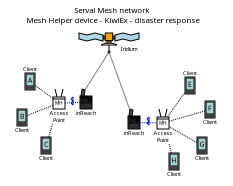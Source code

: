 <?xml version="1.0" encoding="UTF-8"?>
<dia:diagram xmlns:dia="http://www.lysator.liu.se/~alla/dia/">
  <dia:layer name="Background" visible="true" active="true">
    <dia:object type="Standard - Box" version="0" id="O0">
      <dia:attribute name="obj_pos">
        <dia:point val="0,0"/>
      </dia:attribute>
      <dia:attribute name="obj_bb">
        <dia:rectangle val="-6.939e-18,-6.939e-18;11.6,9.244"/>
      </dia:attribute>
      <dia:attribute name="elem_corner">
        <dia:point val="0,0"/>
      </dia:attribute>
      <dia:attribute name="elem_width">
        <dia:real val="11.6"/>
      </dia:attribute>
      <dia:attribute name="elem_height">
        <dia:real val="9.244"/>
      </dia:attribute>
      <dia:attribute name="border_width">
        <dia:real val="1.388e-17"/>
      </dia:attribute>
      <dia:attribute name="border_color">
        <dia:color val="#ffffff"/>
      </dia:attribute>
      <dia:attribute name="show_background">
        <dia:boolean val="false"/>
      </dia:attribute>
      <dia:attribute name="aspect">
        <dia:enum val="1"/>
      </dia:attribute>
    </dia:object>
    <dia:object type="Standard - Line" version="0" id="O1">
      <dia:attribute name="obj_pos">
        <dia:point val="2.385,6.785"/>
      </dia:attribute>
      <dia:attribute name="obj_bb">
        <dia:rectangle val="2.366,5.388;2.825,6.803"/>
      </dia:attribute>
      <dia:attribute name="conn_endpoints">
        <dia:point val="2.385,6.785"/>
        <dia:point val="2.806,5.407"/>
      </dia:attribute>
      <dia:attribute name="numcp">
        <dia:int val="1"/>
      </dia:attribute>
      <dia:attribute name="line_width">
        <dia:real val="0.03"/>
      </dia:attribute>
      <dia:attribute name="line_style">
        <dia:enum val="4"/>
      </dia:attribute>
      <dia:attribute name="dashlength">
        <dia:real val="0.5"/>
      </dia:attribute>
      <dia:connections>
        <dia:connection handle="0" to="O44" connection="8"/>
        <dia:connection handle="1" to="O111" connection="8"/>
      </dia:connections>
    </dia:object>
    <dia:object type="Standard - Line" version="0" id="O2">
      <dia:attribute name="obj_pos">
        <dia:point val="2.585,5.223"/>
      </dia:attribute>
      <dia:attribute name="obj_bb">
        <dia:rectangle val="1.295,5.204;2.605,5.741"/>
      </dia:attribute>
      <dia:attribute name="conn_endpoints">
        <dia:point val="2.585,5.223"/>
        <dia:point val="1.315,5.721"/>
      </dia:attribute>
      <dia:attribute name="numcp">
        <dia:int val="1"/>
      </dia:attribute>
      <dia:attribute name="line_width">
        <dia:real val="0.03"/>
      </dia:attribute>
      <dia:attribute name="line_style">
        <dia:enum val="4"/>
      </dia:attribute>
      <dia:attribute name="dashlength">
        <dia:real val="0.5"/>
      </dia:attribute>
      <dia:connections>
        <dia:connection handle="0" to="O111" connection="8"/>
        <dia:connection handle="1" to="O36" connection="8"/>
      </dia:connections>
    </dia:object>
    <dia:object type="Standard - Line" version="0" id="O3">
      <dia:attribute name="obj_pos">
        <dia:point val="2.585,4.866"/>
      </dia:attribute>
      <dia:attribute name="obj_bb">
        <dia:rectangle val="1.694,4.201;2.606,4.887"/>
      </dia:attribute>
      <dia:attribute name="conn_endpoints">
        <dia:point val="2.585,4.866"/>
        <dia:point val="1.715,4.222"/>
      </dia:attribute>
      <dia:attribute name="numcp">
        <dia:int val="1"/>
      </dia:attribute>
      <dia:attribute name="line_width">
        <dia:real val="0.03"/>
      </dia:attribute>
      <dia:attribute name="line_style">
        <dia:enum val="4"/>
      </dia:attribute>
      <dia:attribute name="dashlength">
        <dia:real val="0.5"/>
      </dia:attribute>
      <dia:connections>
        <dia:connection handle="0" to="O111" connection="8"/>
        <dia:connection handle="1" to="O30" connection="8"/>
      </dia:connections>
    </dia:object>
    <dia:object type="Standard - Text" version="1" id="O4">
      <dia:attribute name="obj_pos">
        <dia:point val="5.6,0.6"/>
      </dia:attribute>
      <dia:attribute name="obj_bb">
        <dia:rectangle val="0.874,0.221;10.338,1.209"/>
      </dia:attribute>
      <dia:attribute name="text">
        <dia:composite type="text">
          <dia:attribute name="string">
            <dia:string>#Serval Mesh network
Mesh Helper device - KiwiEx - disaster response#</dia:string>
          </dia:attribute>
          <dia:attribute name="font">
            <dia:font family="sans" style="0" name="Helvetica"/>
          </dia:attribute>
          <dia:attribute name="height">
            <dia:real val="0.494"/>
          </dia:attribute>
          <dia:attribute name="pos">
            <dia:point val="5.6,0.6"/>
          </dia:attribute>
          <dia:attribute name="color">
            <dia:color val="#000000"/>
          </dia:attribute>
          <dia:attribute name="alignment">
            <dia:enum val="1"/>
          </dia:attribute>
        </dia:composite>
      </dia:attribute>
      <dia:attribute name="valign">
        <dia:enum val="3"/>
      </dia:attribute>
    </dia:object>
    <dia:object type="Standard - Text" version="1" id="O5">
      <dia:attribute name="obj_pos">
        <dia:point val="4.25,5.4"/>
      </dia:attribute>
      <dia:attribute name="obj_bb">
        <dia:rectangle val="3.688,5.4;4.812,5.73"/>
      </dia:attribute>
      <dia:attribute name="text">
        <dia:composite type="text">
          <dia:attribute name="string">
            <dia:string>#inReach#</dia:string>
          </dia:attribute>
          <dia:attribute name="font">
            <dia:font family="sans" style="0" name="Helvetica"/>
          </dia:attribute>
          <dia:attribute name="height">
            <dia:real val="0.353"/>
          </dia:attribute>
          <dia:attribute name="pos">
            <dia:point val="4.25,5.662"/>
          </dia:attribute>
          <dia:attribute name="color">
            <dia:color val="#000000"/>
          </dia:attribute>
          <dia:attribute name="alignment">
            <dia:enum val="1"/>
          </dia:attribute>
        </dia:composite>
      </dia:attribute>
      <dia:attribute name="valign">
        <dia:enum val="0"/>
      </dia:attribute>
      <dia:connections>
        <dia:connection handle="0" to="O8" connection="6"/>
      </dia:connections>
    </dia:object>
    <dia:object type="Standard - Text" version="1" id="O6">
      <dia:attribute name="obj_pos">
        <dia:point val="2.9,5.4"/>
      </dia:attribute>
      <dia:attribute name="obj_bb">
        <dia:rectangle val="2.416,5.4;3.384,6.083"/>
      </dia:attribute>
      <dia:attribute name="text">
        <dia:composite type="text">
          <dia:attribute name="string">
            <dia:string>#Access
Point#</dia:string>
          </dia:attribute>
          <dia:attribute name="font">
            <dia:font family="sans" style="0" name="Helvetica"/>
          </dia:attribute>
          <dia:attribute name="height">
            <dia:real val="0.353"/>
          </dia:attribute>
          <dia:attribute name="pos">
            <dia:point val="2.9,5.662"/>
          </dia:attribute>
          <dia:attribute name="color">
            <dia:color val="#000000"/>
          </dia:attribute>
          <dia:attribute name="alignment">
            <dia:enum val="1"/>
          </dia:attribute>
        </dia:composite>
      </dia:attribute>
      <dia:attribute name="valign">
        <dia:enum val="0"/>
      </dia:attribute>
      <dia:attribute name="fill_color">
        <dia:color val="#ffffff"/>
      </dia:attribute>
      <dia:attribute name="show_background">
        <dia:boolean val="true"/>
      </dia:attribute>
      <dia:connections>
        <dia:connection handle="0" to="O111" connection="6"/>
      </dia:connections>
    </dia:object>
    <dia:group>
      <dia:object type="Standard - Box" version="0" id="O7">
        <dia:attribute name="obj_pos">
          <dia:point val="4,4.4"/>
        </dia:attribute>
        <dia:attribute name="obj_bb">
          <dia:rectangle val="3.993,4.393;4.207,4.808"/>
        </dia:attribute>
        <dia:attribute name="elem_corner">
          <dia:point val="4,4.4"/>
        </dia:attribute>
        <dia:attribute name="elem_width">
          <dia:real val="0.2"/>
        </dia:attribute>
        <dia:attribute name="elem_height">
          <dia:real val="0.4"/>
        </dia:attribute>
        <dia:attribute name="border_width">
          <dia:real val="0.015"/>
        </dia:attribute>
        <dia:attribute name="inner_color">
          <dia:color val="#4d4d4d"/>
        </dia:attribute>
        <dia:attribute name="show_background">
          <dia:boolean val="true"/>
        </dia:attribute>
        <dia:attribute name="corner_radius">
          <dia:real val="0.05"/>
        </dia:attribute>
      </dia:object>
      <dia:object type="Standard - Box" version="0" id="O8">
        <dia:attribute name="obj_pos">
          <dia:point val="3.95,4.75"/>
        </dia:attribute>
        <dia:attribute name="obj_bb">
          <dia:rectangle val="3.942,4.742;4.558,5.407"/>
        </dia:attribute>
        <dia:attribute name="elem_corner">
          <dia:point val="3.95,4.75"/>
        </dia:attribute>
        <dia:attribute name="elem_width">
          <dia:real val="0.6"/>
        </dia:attribute>
        <dia:attribute name="elem_height">
          <dia:real val="0.65"/>
        </dia:attribute>
        <dia:attribute name="border_width">
          <dia:real val="0.015"/>
        </dia:attribute>
        <dia:attribute name="inner_color">
          <dia:color val="#2d2d2d"/>
        </dia:attribute>
        <dia:attribute name="show_background">
          <dia:boolean val="true"/>
        </dia:attribute>
      </dia:object>
      <dia:object type="Standard - Box" version="0" id="O9">
        <dia:attribute name="obj_pos">
          <dia:point val="4.05,4.85"/>
        </dia:attribute>
        <dia:attribute name="obj_bb">
          <dia:rectangle val="4.043,4.843;4.157,4.957"/>
        </dia:attribute>
        <dia:attribute name="elem_corner">
          <dia:point val="4.05,4.85"/>
        </dia:attribute>
        <dia:attribute name="elem_width">
          <dia:real val="0.1"/>
        </dia:attribute>
        <dia:attribute name="elem_height">
          <dia:real val="0.1"/>
        </dia:attribute>
        <dia:attribute name="border_width">
          <dia:real val="0.015"/>
        </dia:attribute>
        <dia:attribute name="inner_color">
          <dia:color val="#7f7f7f"/>
        </dia:attribute>
        <dia:attribute name="show_background">
          <dia:boolean val="true"/>
        </dia:attribute>
      </dia:object>
      <dia:object type="Standard - Box" version="0" id="O10">
        <dia:attribute name="obj_pos">
          <dia:point val="4.25,4.85"/>
        </dia:attribute>
        <dia:attribute name="obj_bb">
          <dia:rectangle val="4.242,4.843;4.357,4.957"/>
        </dia:attribute>
        <dia:attribute name="elem_corner">
          <dia:point val="4.25,4.85"/>
        </dia:attribute>
        <dia:attribute name="elem_width">
          <dia:real val="0.1"/>
        </dia:attribute>
        <dia:attribute name="elem_height">
          <dia:real val="0.1"/>
        </dia:attribute>
        <dia:attribute name="border_width">
          <dia:real val="0.015"/>
        </dia:attribute>
        <dia:attribute name="inner_color">
          <dia:color val="#7f7f7f"/>
        </dia:attribute>
        <dia:attribute name="show_background">
          <dia:boolean val="true"/>
        </dia:attribute>
      </dia:object>
      <dia:object type="Standard - Box" version="0" id="O11">
        <dia:attribute name="obj_pos">
          <dia:point val="4.4,4.85"/>
        </dia:attribute>
        <dia:attribute name="obj_bb">
          <dia:rectangle val="4.393,4.843;4.508,4.957"/>
        </dia:attribute>
        <dia:attribute name="elem_corner">
          <dia:point val="4.4,4.85"/>
        </dia:attribute>
        <dia:attribute name="elem_width">
          <dia:real val="0.1"/>
        </dia:attribute>
        <dia:attribute name="elem_height">
          <dia:real val="0.1"/>
        </dia:attribute>
        <dia:attribute name="border_width">
          <dia:real val="0.015"/>
        </dia:attribute>
        <dia:attribute name="inner_color">
          <dia:color val="#7f7f7f"/>
        </dia:attribute>
        <dia:attribute name="show_background">
          <dia:boolean val="true"/>
        </dia:attribute>
      </dia:object>
      <dia:object type="Standard - Box" version="0" id="O12">
        <dia:attribute name="obj_pos">
          <dia:point val="4.4,5"/>
        </dia:attribute>
        <dia:attribute name="obj_bb">
          <dia:rectangle val="4.393,4.992;4.508,5.107"/>
        </dia:attribute>
        <dia:attribute name="elem_corner">
          <dia:point val="4.4,5"/>
        </dia:attribute>
        <dia:attribute name="elem_width">
          <dia:real val="0.1"/>
        </dia:attribute>
        <dia:attribute name="elem_height">
          <dia:real val="0.1"/>
        </dia:attribute>
        <dia:attribute name="border_width">
          <dia:real val="0.015"/>
        </dia:attribute>
        <dia:attribute name="inner_color">
          <dia:color val="#7f7f7f"/>
        </dia:attribute>
        <dia:attribute name="show_background">
          <dia:boolean val="true"/>
        </dia:attribute>
      </dia:object>
      <dia:object type="Standard - Box" version="0" id="O13">
        <dia:attribute name="obj_pos">
          <dia:point val="4.25,5"/>
        </dia:attribute>
        <dia:attribute name="obj_bb">
          <dia:rectangle val="4.242,4.992;4.357,5.107"/>
        </dia:attribute>
        <dia:attribute name="elem_corner">
          <dia:point val="4.25,5"/>
        </dia:attribute>
        <dia:attribute name="elem_width">
          <dia:real val="0.1"/>
        </dia:attribute>
        <dia:attribute name="elem_height">
          <dia:real val="0.1"/>
        </dia:attribute>
        <dia:attribute name="border_width">
          <dia:real val="0.015"/>
        </dia:attribute>
        <dia:attribute name="inner_color">
          <dia:color val="#7f7f7f"/>
        </dia:attribute>
        <dia:attribute name="show_background">
          <dia:boolean val="true"/>
        </dia:attribute>
      </dia:object>
      <dia:object type="Standard - Box" version="0" id="O14">
        <dia:attribute name="obj_pos">
          <dia:point val="4.25,4.8"/>
        </dia:attribute>
        <dia:attribute name="obj_bb">
          <dia:rectangle val="4.242,4.793;4.357,4.857"/>
        </dia:attribute>
        <dia:attribute name="elem_corner">
          <dia:point val="4.25,4.8"/>
        </dia:attribute>
        <dia:attribute name="elem_width">
          <dia:real val="0.1"/>
        </dia:attribute>
        <dia:attribute name="elem_height">
          <dia:real val="0.05"/>
        </dia:attribute>
        <dia:attribute name="border_width">
          <dia:real val="0.015"/>
        </dia:attribute>
        <dia:attribute name="inner_color">
          <dia:color val="#00ff00"/>
        </dia:attribute>
        <dia:attribute name="show_background">
          <dia:boolean val="true"/>
        </dia:attribute>
      </dia:object>
      <dia:object type="Standard - Box" version="0" id="O15">
        <dia:attribute name="obj_pos">
          <dia:point val="4.4,4.8"/>
        </dia:attribute>
        <dia:attribute name="obj_bb">
          <dia:rectangle val="4.393,4.793;4.508,4.857"/>
        </dia:attribute>
        <dia:attribute name="elem_corner">
          <dia:point val="4.4,4.8"/>
        </dia:attribute>
        <dia:attribute name="elem_width">
          <dia:real val="0.1"/>
        </dia:attribute>
        <dia:attribute name="elem_height">
          <dia:real val="0.05"/>
        </dia:attribute>
        <dia:attribute name="border_width">
          <dia:real val="0.015"/>
        </dia:attribute>
        <dia:attribute name="inner_color">
          <dia:color val="#00ff00"/>
        </dia:attribute>
        <dia:attribute name="show_background">
          <dia:boolean val="true"/>
        </dia:attribute>
      </dia:object>
      <dia:object type="Standard - Box" version="0" id="O16">
        <dia:attribute name="obj_pos">
          <dia:point val="4.05,4.8"/>
        </dia:attribute>
        <dia:attribute name="obj_bb">
          <dia:rectangle val="4.043,4.793;4.157,4.857"/>
        </dia:attribute>
        <dia:attribute name="elem_corner">
          <dia:point val="4.05,4.8"/>
        </dia:attribute>
        <dia:attribute name="elem_width">
          <dia:real val="0.1"/>
        </dia:attribute>
        <dia:attribute name="elem_height">
          <dia:real val="0.05"/>
        </dia:attribute>
        <dia:attribute name="border_width">
          <dia:real val="0.015"/>
        </dia:attribute>
        <dia:attribute name="inner_color">
          <dia:color val="#00ff00"/>
        </dia:attribute>
        <dia:attribute name="show_background">
          <dia:boolean val="true"/>
        </dia:attribute>
      </dia:object>
      <dia:object type="Standard - Box" version="0" id="O17">
        <dia:attribute name="obj_pos">
          <dia:point val="4.4,4.95"/>
        </dia:attribute>
        <dia:attribute name="obj_bb">
          <dia:rectangle val="4.393,4.942;4.508,5.008"/>
        </dia:attribute>
        <dia:attribute name="elem_corner">
          <dia:point val="4.4,4.95"/>
        </dia:attribute>
        <dia:attribute name="elem_width">
          <dia:real val="0.1"/>
        </dia:attribute>
        <dia:attribute name="elem_height">
          <dia:real val="0.05"/>
        </dia:attribute>
        <dia:attribute name="border_width">
          <dia:real val="0.015"/>
        </dia:attribute>
        <dia:attribute name="inner_color">
          <dia:color val="#00ff00"/>
        </dia:attribute>
        <dia:attribute name="show_background">
          <dia:boolean val="true"/>
        </dia:attribute>
      </dia:object>
      <dia:object type="Standard - Box" version="0" id="O18">
        <dia:attribute name="obj_pos">
          <dia:point val="4.05,5.05"/>
        </dia:attribute>
        <dia:attribute name="obj_bb">
          <dia:rectangle val="4.043,5.043;4.157,5.107"/>
        </dia:attribute>
        <dia:attribute name="elem_corner">
          <dia:point val="4.05,5.05"/>
        </dia:attribute>
        <dia:attribute name="elem_width">
          <dia:real val="0.1"/>
        </dia:attribute>
        <dia:attribute name="elem_height">
          <dia:real val="0.05"/>
        </dia:attribute>
        <dia:attribute name="border_width">
          <dia:real val="0.015"/>
        </dia:attribute>
        <dia:attribute name="inner_color">
          <dia:color val="#00ff00"/>
        </dia:attribute>
        <dia:attribute name="show_background">
          <dia:boolean val="true"/>
        </dia:attribute>
      </dia:object>
    </dia:group>
    <dia:object type="Standard - Line" version="0" id="O19">
      <dia:attribute name="obj_pos">
        <dia:point val="3.2,5.1"/>
      </dia:attribute>
      <dia:attribute name="obj_bb">
        <dia:rectangle val="3.185,5.06;3.965,5.115"/>
      </dia:attribute>
      <dia:attribute name="conn_endpoints">
        <dia:point val="3.2,5.1"/>
        <dia:point val="3.95,5.075"/>
      </dia:attribute>
      <dia:attribute name="numcp">
        <dia:int val="1"/>
      </dia:attribute>
      <dia:attribute name="line_color">
        <dia:color val="#0000ff"/>
      </dia:attribute>
      <dia:attribute name="line_width">
        <dia:real val="0.03"/>
      </dia:attribute>
      <dia:attribute name="line_style">
        <dia:enum val="4"/>
      </dia:attribute>
      <dia:attribute name="dashlength">
        <dia:real val="0.5"/>
      </dia:attribute>
      <dia:connections>
        <dia:connection handle="0" to="O111" connection="4"/>
        <dia:connection handle="1" to="O8" connection="3"/>
      </dia:connections>
    </dia:object>
    <dia:group>
      <dia:object type="Standard - Arc" version="0" id="O20">
        <dia:attribute name="obj_pos">
          <dia:point val="5.8,2.2"/>
        </dia:attribute>
        <dia:attribute name="obj_bb">
          <dia:rectangle val="4.985,2.085;5.815,2.215"/>
        </dia:attribute>
        <dia:attribute name="conn_endpoints">
          <dia:point val="5.8,2.2"/>
          <dia:point val="5,2.2"/>
        </dia:attribute>
        <dia:attribute name="curve_distance">
          <dia:real val="0.1"/>
        </dia:attribute>
        <dia:attribute name="line_width">
          <dia:real val="0.03"/>
        </dia:attribute>
      </dia:object>
      <dia:object type="Standard - Line" version="0" id="O21">
        <dia:attribute name="obj_pos">
          <dia:point val="5,2.2"/>
        </dia:attribute>
        <dia:attribute name="obj_bb">
          <dia:rectangle val="4.985,2.185;5.815,2.215"/>
        </dia:attribute>
        <dia:attribute name="conn_endpoints">
          <dia:point val="5,2.2"/>
          <dia:point val="5.8,2.2"/>
        </dia:attribute>
        <dia:attribute name="numcp">
          <dia:int val="1"/>
        </dia:attribute>
        <dia:attribute name="line_width">
          <dia:real val="0.03"/>
        </dia:attribute>
      </dia:object>
      <dia:object type="Standard - Line" version="0" id="O22">
        <dia:attribute name="obj_pos">
          <dia:point val="5.4,2.2"/>
        </dia:attribute>
        <dia:attribute name="obj_bb">
          <dia:rectangle val="5.385,2.185;5.415,2.515"/>
        </dia:attribute>
        <dia:attribute name="conn_endpoints">
          <dia:point val="5.4,2.2"/>
          <dia:point val="5.4,2.5"/>
        </dia:attribute>
        <dia:attribute name="numcp">
          <dia:int val="1"/>
        </dia:attribute>
        <dia:attribute name="line_width">
          <dia:real val="0.03"/>
        </dia:attribute>
        <dia:connections>
          <dia:connection handle="0" to="O21" connection="0"/>
          <dia:connection handle="1" to="O23" connection="1"/>
        </dia:connections>
      </dia:object>
      <dia:object type="Geometric - Perfect Circle" version="1" id="O23">
        <dia:attribute name="obj_pos">
          <dia:point val="5.35,2.5"/>
        </dia:attribute>
        <dia:attribute name="obj_bb">
          <dia:rectangle val="5.335,2.485;5.465,2.615"/>
        </dia:attribute>
        <dia:attribute name="meta">
          <dia:composite type="dict"/>
        </dia:attribute>
        <dia:attribute name="elem_corner">
          <dia:point val="5.35,2.5"/>
        </dia:attribute>
        <dia:attribute name="elem_width">
          <dia:real val="0.1"/>
        </dia:attribute>
        <dia:attribute name="elem_height">
          <dia:real val="0.1"/>
        </dia:attribute>
        <dia:attribute name="line_width">
          <dia:real val="0.03"/>
        </dia:attribute>
        <dia:attribute name="line_colour">
          <dia:color val="#000000"/>
        </dia:attribute>
        <dia:attribute name="fill_colour">
          <dia:color val="#ffffff"/>
        </dia:attribute>
        <dia:attribute name="show_background">
          <dia:boolean val="true"/>
        </dia:attribute>
        <dia:attribute name="line_style">
          <dia:enum val="0"/>
          <dia:real val="1"/>
        </dia:attribute>
        <dia:attribute name="flip_horizontal">
          <dia:boolean val="false"/>
        </dia:attribute>
        <dia:attribute name="flip_vertical">
          <dia:boolean val="false"/>
        </dia:attribute>
        <dia:attribute name="subscale">
          <dia:real val="1"/>
        </dia:attribute>
      </dia:object>
      <dia:object type="Geometric - Perfect Square" version="1" id="O24">
        <dia:attribute name="obj_pos">
          <dia:point val="5.215,1.6"/>
        </dia:attribute>
        <dia:attribute name="obj_bb">
          <dia:rectangle val="5.2,1.585;5.6,1.997"/>
        </dia:attribute>
        <dia:attribute name="meta">
          <dia:composite type="dict"/>
        </dia:attribute>
        <dia:attribute name="elem_corner">
          <dia:point val="5.215,1.6"/>
        </dia:attribute>
        <dia:attribute name="elem_width">
          <dia:real val="0.369"/>
        </dia:attribute>
        <dia:attribute name="elem_height">
          <dia:real val="0.382"/>
        </dia:attribute>
        <dia:attribute name="line_width">
          <dia:real val="0.03"/>
        </dia:attribute>
        <dia:attribute name="line_colour">
          <dia:color val="#000000"/>
        </dia:attribute>
        <dia:attribute name="fill_colour">
          <dia:color val="#ffa500"/>
        </dia:attribute>
        <dia:attribute name="show_background">
          <dia:boolean val="true"/>
        </dia:attribute>
        <dia:attribute name="line_style">
          <dia:enum val="0"/>
          <dia:real val="1"/>
        </dia:attribute>
        <dia:attribute name="flip_horizontal">
          <dia:boolean val="false"/>
        </dia:attribute>
        <dia:attribute name="flip_vertical">
          <dia:boolean val="false"/>
        </dia:attribute>
        <dia:attribute name="subscale">
          <dia:real val="1"/>
        </dia:attribute>
      </dia:object>
      <dia:object type="Standard - Box" version="0" id="O25">
        <dia:attribute name="obj_pos">
          <dia:point val="5.3,2"/>
        </dia:attribute>
        <dia:attribute name="obj_bb">
          <dia:rectangle val="5.285,1.985;5.515,2.115"/>
        </dia:attribute>
        <dia:attribute name="elem_corner">
          <dia:point val="5.3,2"/>
        </dia:attribute>
        <dia:attribute name="elem_width">
          <dia:real val="0.2"/>
        </dia:attribute>
        <dia:attribute name="elem_height">
          <dia:real val="0.1"/>
        </dia:attribute>
        <dia:attribute name="border_width">
          <dia:real val="0.03"/>
        </dia:attribute>
        <dia:attribute name="inner_color">
          <dia:color val="#ffa500"/>
        </dia:attribute>
        <dia:attribute name="show_background">
          <dia:boolean val="true"/>
        </dia:attribute>
      </dia:object>
      <dia:object type="Standard - Box" version="0" id="O26">
        <dia:attribute name="obj_pos">
          <dia:point val="5.1,1.75"/>
        </dia:attribute>
        <dia:attribute name="obj_bb">
          <dia:rectangle val="5.085,1.735;5.215,1.915"/>
        </dia:attribute>
        <dia:attribute name="elem_corner">
          <dia:point val="5.1,1.75"/>
        </dia:attribute>
        <dia:attribute name="elem_width">
          <dia:real val="0.1"/>
        </dia:attribute>
        <dia:attribute name="elem_height">
          <dia:real val="0.15"/>
        </dia:attribute>
        <dia:attribute name="border_width">
          <dia:real val="0.03"/>
        </dia:attribute>
        <dia:attribute name="inner_color">
          <dia:color val="#ffa500"/>
        </dia:attribute>
        <dia:attribute name="show_background">
          <dia:boolean val="true"/>
        </dia:attribute>
      </dia:object>
      <dia:object type="Standard - Box" version="0" id="O27">
        <dia:attribute name="obj_pos">
          <dia:point val="5.6,1.75"/>
        </dia:attribute>
        <dia:attribute name="obj_bb">
          <dia:rectangle val="5.585,1.735;5.715,1.915"/>
        </dia:attribute>
        <dia:attribute name="elem_corner">
          <dia:point val="5.6,1.75"/>
        </dia:attribute>
        <dia:attribute name="elem_width">
          <dia:real val="0.1"/>
        </dia:attribute>
        <dia:attribute name="elem_height">
          <dia:real val="0.15"/>
        </dia:attribute>
        <dia:attribute name="border_width">
          <dia:real val="0.03"/>
        </dia:attribute>
        <dia:attribute name="inner_color">
          <dia:color val="#ffa500"/>
        </dia:attribute>
        <dia:attribute name="show_background">
          <dia:boolean val="true"/>
        </dia:attribute>
      </dia:object>
      <dia:object type="Standard - Polygon" version="0" id="O28">
        <dia:attribute name="obj_pos">
          <dia:point val="3.9,1.6"/>
        </dia:attribute>
        <dia:attribute name="obj_bb">
          <dia:rectangle val="3.885,1.581;5.115,2.019"/>
        </dia:attribute>
        <dia:attribute name="poly_points">
          <dia:point val="3.9,1.6"/>
          <dia:point val="4.3,1.7"/>
          <dia:point val="4.7,1.6"/>
          <dia:point val="5.1,1.7"/>
          <dia:point val="5.1,2"/>
          <dia:point val="4.7,1.9"/>
          <dia:point val="4.3,2"/>
          <dia:point val="3.9,1.9"/>
        </dia:attribute>
        <dia:attribute name="line_width">
          <dia:real val="0.03"/>
        </dia:attribute>
        <dia:attribute name="inner_color">
          <dia:color val="#add8e6"/>
        </dia:attribute>
        <dia:attribute name="show_background">
          <dia:boolean val="true"/>
        </dia:attribute>
      </dia:object>
      <dia:object type="Standard - Polygon" version="0" id="O29">
        <dia:attribute name="obj_pos">
          <dia:point val="5.7,1.7"/>
        </dia:attribute>
        <dia:attribute name="obj_bb">
          <dia:rectangle val="5.685,1.581;6.915,2.019"/>
        </dia:attribute>
        <dia:attribute name="poly_points">
          <dia:point val="5.7,1.7"/>
          <dia:point val="6.1,1.6"/>
          <dia:point val="6.5,1.7"/>
          <dia:point val="6.9,1.6"/>
          <dia:point val="6.9,1.9"/>
          <dia:point val="6.5,2"/>
          <dia:point val="6.1,1.9"/>
          <dia:point val="5.7,2"/>
        </dia:attribute>
        <dia:attribute name="line_width">
          <dia:real val="0.03"/>
        </dia:attribute>
        <dia:attribute name="inner_color">
          <dia:color val="#add8e6"/>
        </dia:attribute>
        <dia:attribute name="show_background">
          <dia:boolean val="true"/>
        </dia:attribute>
      </dia:object>
    </dia:group>
    <dia:group>
      <dia:object type="Standard - Box" version="0" id="O30">
        <dia:attribute name="obj_pos">
          <dia:point val="1.2,3.6"/>
        </dia:attribute>
        <dia:attribute name="obj_bb">
          <dia:rectangle val="1.185,3.585;1.715,4.465"/>
        </dia:attribute>
        <dia:attribute name="elem_corner">
          <dia:point val="1.2,3.6"/>
        </dia:attribute>
        <dia:attribute name="elem_width">
          <dia:real val="0.5"/>
        </dia:attribute>
        <dia:attribute name="elem_height">
          <dia:real val="0.85"/>
        </dia:attribute>
        <dia:attribute name="border_width">
          <dia:real val="0.03"/>
        </dia:attribute>
        <dia:attribute name="show_background">
          <dia:boolean val="true"/>
        </dia:attribute>
      </dia:object>
      <dia:object type="Standard - Box" version="0" id="O31">
        <dia:attribute name="obj_pos">
          <dia:point val="1.25,3.65"/>
        </dia:attribute>
        <dia:attribute name="obj_bb">
          <dia:rectangle val="1.235,3.635;1.665,4.265"/>
        </dia:attribute>
        <dia:attribute name="elem_corner">
          <dia:point val="1.25,3.65"/>
        </dia:attribute>
        <dia:attribute name="elem_width">
          <dia:real val="0.4"/>
        </dia:attribute>
        <dia:attribute name="elem_height">
          <dia:real val="0.6"/>
        </dia:attribute>
        <dia:attribute name="border_width">
          <dia:real val="0.03"/>
        </dia:attribute>
        <dia:attribute name="inner_color">
          <dia:color val="#a7d2d2"/>
        </dia:attribute>
        <dia:attribute name="show_background">
          <dia:boolean val="true"/>
        </dia:attribute>
      </dia:object>
      <dia:object type="Standard - Box" version="0" id="O32">
        <dia:attribute name="obj_pos">
          <dia:point val="1.25,4.3"/>
        </dia:attribute>
        <dia:attribute name="obj_bb">
          <dia:rectangle val="1.235,4.285;1.365,4.415"/>
        </dia:attribute>
        <dia:attribute name="elem_corner">
          <dia:point val="1.25,4.3"/>
        </dia:attribute>
        <dia:attribute name="elem_width">
          <dia:real val="0.1"/>
        </dia:attribute>
        <dia:attribute name="elem_height">
          <dia:real val="0.1"/>
        </dia:attribute>
        <dia:attribute name="border_width">
          <dia:real val="0.03"/>
        </dia:attribute>
        <dia:attribute name="show_background">
          <dia:boolean val="true"/>
        </dia:attribute>
      </dia:object>
      <dia:object type="Standard - Box" version="0" id="O33">
        <dia:attribute name="obj_pos">
          <dia:point val="1.4,4.3"/>
        </dia:attribute>
        <dia:attribute name="obj_bb">
          <dia:rectangle val="1.385,4.285;1.515,4.415"/>
        </dia:attribute>
        <dia:attribute name="elem_corner">
          <dia:point val="1.4,4.3"/>
        </dia:attribute>
        <dia:attribute name="elem_width">
          <dia:real val="0.1"/>
        </dia:attribute>
        <dia:attribute name="elem_height">
          <dia:real val="0.1"/>
        </dia:attribute>
        <dia:attribute name="border_width">
          <dia:real val="0.03"/>
        </dia:attribute>
        <dia:attribute name="show_background">
          <dia:boolean val="true"/>
        </dia:attribute>
      </dia:object>
      <dia:object type="Standard - Box" version="0" id="O34">
        <dia:attribute name="obj_pos">
          <dia:point val="1.55,4.3"/>
        </dia:attribute>
        <dia:attribute name="obj_bb">
          <dia:rectangle val="1.535,4.285;1.665,4.415"/>
        </dia:attribute>
        <dia:attribute name="elem_corner">
          <dia:point val="1.55,4.3"/>
        </dia:attribute>
        <dia:attribute name="elem_width">
          <dia:real val="0.1"/>
        </dia:attribute>
        <dia:attribute name="elem_height">
          <dia:real val="0.1"/>
        </dia:attribute>
        <dia:attribute name="border_width">
          <dia:real val="0.03"/>
        </dia:attribute>
        <dia:attribute name="show_background">
          <dia:boolean val="true"/>
        </dia:attribute>
      </dia:object>
    </dia:group>
    <dia:object type="Standard - Text" version="1" id="O35">
      <dia:attribute name="obj_pos">
        <dia:point val="1.45,3.95"/>
      </dia:attribute>
      <dia:attribute name="obj_bb">
        <dia:rectangle val="1.335,3.754;1.565,4.146"/>
      </dia:attribute>
      <dia:attribute name="text">
        <dia:composite type="text">
          <dia:attribute name="string">
            <dia:string>#A#</dia:string>
          </dia:attribute>
          <dia:attribute name="font">
            <dia:font family="sans" style="0" name="Helvetica"/>
          </dia:attribute>
          <dia:attribute name="height">
            <dia:real val="0.423"/>
          </dia:attribute>
          <dia:attribute name="pos">
            <dia:point val="1.45,4.066"/>
          </dia:attribute>
          <dia:attribute name="color">
            <dia:color val="#000000"/>
          </dia:attribute>
          <dia:attribute name="alignment">
            <dia:enum val="1"/>
          </dia:attribute>
        </dia:composite>
      </dia:attribute>
      <dia:attribute name="valign">
        <dia:enum val="2"/>
      </dia:attribute>
      <dia:connections>
        <dia:connection handle="0" to="O31" connection="8"/>
      </dia:connections>
    </dia:object>
    <dia:group>
      <dia:object type="Standard - Box" version="0" id="O36">
        <dia:attribute name="obj_pos">
          <dia:point val="0.8,5.4"/>
        </dia:attribute>
        <dia:attribute name="obj_bb">
          <dia:rectangle val="0.785,5.385;1.315,6.265"/>
        </dia:attribute>
        <dia:attribute name="elem_corner">
          <dia:point val="0.8,5.4"/>
        </dia:attribute>
        <dia:attribute name="elem_width">
          <dia:real val="0.5"/>
        </dia:attribute>
        <dia:attribute name="elem_height">
          <dia:real val="0.85"/>
        </dia:attribute>
        <dia:attribute name="border_width">
          <dia:real val="0.03"/>
        </dia:attribute>
        <dia:attribute name="show_background">
          <dia:boolean val="true"/>
        </dia:attribute>
      </dia:object>
      <dia:object type="Standard - Box" version="0" id="O37">
        <dia:attribute name="obj_pos">
          <dia:point val="0.85,5.45"/>
        </dia:attribute>
        <dia:attribute name="obj_bb">
          <dia:rectangle val="0.835,5.435;1.265,6.065"/>
        </dia:attribute>
        <dia:attribute name="elem_corner">
          <dia:point val="0.85,5.45"/>
        </dia:attribute>
        <dia:attribute name="elem_width">
          <dia:real val="0.4"/>
        </dia:attribute>
        <dia:attribute name="elem_height">
          <dia:real val="0.6"/>
        </dia:attribute>
        <dia:attribute name="border_width">
          <dia:real val="0.03"/>
        </dia:attribute>
        <dia:attribute name="inner_color">
          <dia:color val="#a7d2d2"/>
        </dia:attribute>
        <dia:attribute name="show_background">
          <dia:boolean val="true"/>
        </dia:attribute>
      </dia:object>
      <dia:object type="Standard - Box" version="0" id="O38">
        <dia:attribute name="obj_pos">
          <dia:point val="0.85,6.1"/>
        </dia:attribute>
        <dia:attribute name="obj_bb">
          <dia:rectangle val="0.835,6.085;0.965,6.215"/>
        </dia:attribute>
        <dia:attribute name="elem_corner">
          <dia:point val="0.85,6.1"/>
        </dia:attribute>
        <dia:attribute name="elem_width">
          <dia:real val="0.1"/>
        </dia:attribute>
        <dia:attribute name="elem_height">
          <dia:real val="0.1"/>
        </dia:attribute>
        <dia:attribute name="border_width">
          <dia:real val="0.03"/>
        </dia:attribute>
        <dia:attribute name="show_background">
          <dia:boolean val="true"/>
        </dia:attribute>
      </dia:object>
      <dia:object type="Standard - Box" version="0" id="O39">
        <dia:attribute name="obj_pos">
          <dia:point val="1,6.1"/>
        </dia:attribute>
        <dia:attribute name="obj_bb">
          <dia:rectangle val="0.985,6.085;1.115,6.215"/>
        </dia:attribute>
        <dia:attribute name="elem_corner">
          <dia:point val="1,6.1"/>
        </dia:attribute>
        <dia:attribute name="elem_width">
          <dia:real val="0.1"/>
        </dia:attribute>
        <dia:attribute name="elem_height">
          <dia:real val="0.1"/>
        </dia:attribute>
        <dia:attribute name="border_width">
          <dia:real val="0.03"/>
        </dia:attribute>
        <dia:attribute name="show_background">
          <dia:boolean val="true"/>
        </dia:attribute>
      </dia:object>
      <dia:object type="Standard - Box" version="0" id="O40">
        <dia:attribute name="obj_pos">
          <dia:point val="1.15,6.1"/>
        </dia:attribute>
        <dia:attribute name="obj_bb">
          <dia:rectangle val="1.135,6.085;1.265,6.215"/>
        </dia:attribute>
        <dia:attribute name="elem_corner">
          <dia:point val="1.15,6.1"/>
        </dia:attribute>
        <dia:attribute name="elem_width">
          <dia:real val="0.1"/>
        </dia:attribute>
        <dia:attribute name="elem_height">
          <dia:real val="0.1"/>
        </dia:attribute>
        <dia:attribute name="border_width">
          <dia:real val="0.03"/>
        </dia:attribute>
        <dia:attribute name="show_background">
          <dia:boolean val="true"/>
        </dia:attribute>
      </dia:object>
    </dia:group>
    <dia:object type="Standard - Text" version="1" id="O41">
      <dia:attribute name="obj_pos">
        <dia:point val="1.05,5.75"/>
      </dia:attribute>
      <dia:attribute name="obj_bb">
        <dia:rectangle val="0.934,5.554;1.166,5.946"/>
      </dia:attribute>
      <dia:attribute name="text">
        <dia:composite type="text">
          <dia:attribute name="string">
            <dia:string>#B#</dia:string>
          </dia:attribute>
          <dia:attribute name="font">
            <dia:font family="sans" style="0" name="Helvetica"/>
          </dia:attribute>
          <dia:attribute name="height">
            <dia:real val="0.423"/>
          </dia:attribute>
          <dia:attribute name="pos">
            <dia:point val="1.05,5.866"/>
          </dia:attribute>
          <dia:attribute name="color">
            <dia:color val="#000000"/>
          </dia:attribute>
          <dia:attribute name="alignment">
            <dia:enum val="1"/>
          </dia:attribute>
        </dia:composite>
      </dia:attribute>
      <dia:attribute name="valign">
        <dia:enum val="2"/>
      </dia:attribute>
      <dia:connections>
        <dia:connection handle="0" to="O37" connection="8"/>
      </dia:connections>
    </dia:object>
    <dia:object type="Standard - Text" version="1" id="O42">
      <dia:attribute name="obj_pos">
        <dia:point val="1.45,3.6"/>
      </dia:attribute>
      <dia:attribute name="obj_bb">
        <dia:rectangle val="1.041,3.27;1.859,3.6"/>
      </dia:attribute>
      <dia:attribute name="text">
        <dia:composite type="text">
          <dia:attribute name="string">
            <dia:string>#Client#</dia:string>
          </dia:attribute>
          <dia:attribute name="font">
            <dia:font family="sans" style="0" name="Helvetica"/>
          </dia:attribute>
          <dia:attribute name="height">
            <dia:real val="0.353"/>
          </dia:attribute>
          <dia:attribute name="pos">
            <dia:point val="1.45,3.533"/>
          </dia:attribute>
          <dia:attribute name="color">
            <dia:color val="#000000"/>
          </dia:attribute>
          <dia:attribute name="alignment">
            <dia:enum val="1"/>
          </dia:attribute>
        </dia:composite>
      </dia:attribute>
      <dia:attribute name="valign">
        <dia:enum val="1"/>
      </dia:attribute>
      <dia:connections>
        <dia:connection handle="0" to="O30" connection="1"/>
      </dia:connections>
    </dia:object>
    <dia:object type="Standard - Text" version="1" id="O43">
      <dia:attribute name="obj_pos">
        <dia:point val="1.05,6.25"/>
      </dia:attribute>
      <dia:attribute name="obj_bb">
        <dia:rectangle val="0.641,6.25;1.459,6.58"/>
      </dia:attribute>
      <dia:attribute name="text">
        <dia:composite type="text">
          <dia:attribute name="string">
            <dia:string>#Client#</dia:string>
          </dia:attribute>
          <dia:attribute name="font">
            <dia:font family="sans" style="0" name="Helvetica"/>
          </dia:attribute>
          <dia:attribute name="height">
            <dia:real val="0.353"/>
          </dia:attribute>
          <dia:attribute name="pos">
            <dia:point val="1.05,6.513"/>
          </dia:attribute>
          <dia:attribute name="color">
            <dia:color val="#000000"/>
          </dia:attribute>
          <dia:attribute name="alignment">
            <dia:enum val="1"/>
          </dia:attribute>
        </dia:composite>
      </dia:attribute>
      <dia:attribute name="valign">
        <dia:enum val="0"/>
      </dia:attribute>
      <dia:connections>
        <dia:connection handle="0" to="O36" connection="6"/>
      </dia:connections>
    </dia:object>
    <dia:group>
      <dia:object type="Standard - Box" version="0" id="O44">
        <dia:attribute name="obj_pos">
          <dia:point val="2,6.8"/>
        </dia:attribute>
        <dia:attribute name="obj_bb">
          <dia:rectangle val="1.985,6.785;2.515,7.665"/>
        </dia:attribute>
        <dia:attribute name="elem_corner">
          <dia:point val="2,6.8"/>
        </dia:attribute>
        <dia:attribute name="elem_width">
          <dia:real val="0.5"/>
        </dia:attribute>
        <dia:attribute name="elem_height">
          <dia:real val="0.85"/>
        </dia:attribute>
        <dia:attribute name="border_width">
          <dia:real val="0.03"/>
        </dia:attribute>
        <dia:attribute name="show_background">
          <dia:boolean val="true"/>
        </dia:attribute>
      </dia:object>
      <dia:object type="Standard - Box" version="0" id="O45">
        <dia:attribute name="obj_pos">
          <dia:point val="2.05,6.85"/>
        </dia:attribute>
        <dia:attribute name="obj_bb">
          <dia:rectangle val="2.035,6.835;2.465,7.465"/>
        </dia:attribute>
        <dia:attribute name="elem_corner">
          <dia:point val="2.05,6.85"/>
        </dia:attribute>
        <dia:attribute name="elem_width">
          <dia:real val="0.4"/>
        </dia:attribute>
        <dia:attribute name="elem_height">
          <dia:real val="0.6"/>
        </dia:attribute>
        <dia:attribute name="border_width">
          <dia:real val="0.03"/>
        </dia:attribute>
        <dia:attribute name="inner_color">
          <dia:color val="#a7d2d2"/>
        </dia:attribute>
        <dia:attribute name="show_background">
          <dia:boolean val="true"/>
        </dia:attribute>
      </dia:object>
      <dia:object type="Standard - Box" version="0" id="O46">
        <dia:attribute name="obj_pos">
          <dia:point val="2.05,7.5"/>
        </dia:attribute>
        <dia:attribute name="obj_bb">
          <dia:rectangle val="2.035,7.485;2.165,7.615"/>
        </dia:attribute>
        <dia:attribute name="elem_corner">
          <dia:point val="2.05,7.5"/>
        </dia:attribute>
        <dia:attribute name="elem_width">
          <dia:real val="0.1"/>
        </dia:attribute>
        <dia:attribute name="elem_height">
          <dia:real val="0.1"/>
        </dia:attribute>
        <dia:attribute name="border_width">
          <dia:real val="0.03"/>
        </dia:attribute>
        <dia:attribute name="show_background">
          <dia:boolean val="true"/>
        </dia:attribute>
      </dia:object>
      <dia:object type="Standard - Box" version="0" id="O47">
        <dia:attribute name="obj_pos">
          <dia:point val="2.2,7.5"/>
        </dia:attribute>
        <dia:attribute name="obj_bb">
          <dia:rectangle val="2.185,7.485;2.315,7.615"/>
        </dia:attribute>
        <dia:attribute name="elem_corner">
          <dia:point val="2.2,7.5"/>
        </dia:attribute>
        <dia:attribute name="elem_width">
          <dia:real val="0.1"/>
        </dia:attribute>
        <dia:attribute name="elem_height">
          <dia:real val="0.1"/>
        </dia:attribute>
        <dia:attribute name="border_width">
          <dia:real val="0.03"/>
        </dia:attribute>
        <dia:attribute name="show_background">
          <dia:boolean val="true"/>
        </dia:attribute>
      </dia:object>
      <dia:object type="Standard - Box" version="0" id="O48">
        <dia:attribute name="obj_pos">
          <dia:point val="2.35,7.5"/>
        </dia:attribute>
        <dia:attribute name="obj_bb">
          <dia:rectangle val="2.335,7.485;2.465,7.615"/>
        </dia:attribute>
        <dia:attribute name="elem_corner">
          <dia:point val="2.35,7.5"/>
        </dia:attribute>
        <dia:attribute name="elem_width">
          <dia:real val="0.1"/>
        </dia:attribute>
        <dia:attribute name="elem_height">
          <dia:real val="0.1"/>
        </dia:attribute>
        <dia:attribute name="border_width">
          <dia:real val="0.03"/>
        </dia:attribute>
        <dia:attribute name="show_background">
          <dia:boolean val="true"/>
        </dia:attribute>
      </dia:object>
    </dia:group>
    <dia:object type="Standard - Text" version="1" id="O49">
      <dia:attribute name="obj_pos">
        <dia:point val="2.25,7.15"/>
      </dia:attribute>
      <dia:attribute name="obj_bb">
        <dia:rectangle val="2.132,6.954;2.368,7.346"/>
      </dia:attribute>
      <dia:attribute name="text">
        <dia:composite type="text">
          <dia:attribute name="string">
            <dia:string>#C#</dia:string>
          </dia:attribute>
          <dia:attribute name="font">
            <dia:font family="sans" style="0" name="Helvetica"/>
          </dia:attribute>
          <dia:attribute name="height">
            <dia:real val="0.423"/>
          </dia:attribute>
          <dia:attribute name="pos">
            <dia:point val="2.25,7.266"/>
          </dia:attribute>
          <dia:attribute name="color">
            <dia:color val="#000000"/>
          </dia:attribute>
          <dia:attribute name="alignment">
            <dia:enum val="1"/>
          </dia:attribute>
        </dia:composite>
      </dia:attribute>
      <dia:attribute name="valign">
        <dia:enum val="2"/>
      </dia:attribute>
      <dia:connections>
        <dia:connection handle="0" to="O45" connection="8"/>
      </dia:connections>
    </dia:object>
    <dia:object type="Standard - Text" version="1" id="O50">
      <dia:attribute name="obj_pos">
        <dia:point val="2.25,7.65"/>
      </dia:attribute>
      <dia:attribute name="obj_bb">
        <dia:rectangle val="1.841,7.65;2.659,7.98"/>
      </dia:attribute>
      <dia:attribute name="text">
        <dia:composite type="text">
          <dia:attribute name="string">
            <dia:string>#Client#</dia:string>
          </dia:attribute>
          <dia:attribute name="font">
            <dia:font family="sans" style="0" name="Helvetica"/>
          </dia:attribute>
          <dia:attribute name="height">
            <dia:real val="0.353"/>
          </dia:attribute>
          <dia:attribute name="pos">
            <dia:point val="2.25,7.912"/>
          </dia:attribute>
          <dia:attribute name="color">
            <dia:color val="#000000"/>
          </dia:attribute>
          <dia:attribute name="alignment">
            <dia:enum val="1"/>
          </dia:attribute>
        </dia:composite>
      </dia:attribute>
      <dia:attribute name="valign">
        <dia:enum val="0"/>
      </dia:attribute>
      <dia:connections>
        <dia:connection handle="0" to="O44" connection="6"/>
      </dia:connections>
    </dia:object>
    <dia:object type="Standard - Line" version="0" id="O51">
      <dia:attribute name="obj_pos">
        <dia:point val="5.365,2.605"/>
      </dia:attribute>
      <dia:attribute name="obj_bb">
        <dia:rectangle val="4.187,2.584;5.386,4.452"/>
      </dia:attribute>
      <dia:attribute name="conn_endpoints">
        <dia:point val="5.365,2.605"/>
        <dia:point val="4.207,4.431"/>
      </dia:attribute>
      <dia:attribute name="numcp">
        <dia:int val="1"/>
      </dia:attribute>
      <dia:attribute name="line_width">
        <dia:real val="0.03"/>
      </dia:attribute>
      <dia:attribute name="line_style">
        <dia:enum val="4"/>
      </dia:attribute>
      <dia:attribute name="dashlength">
        <dia:real val="0.25"/>
      </dia:attribute>
      <dia:connections>
        <dia:connection handle="0" to="O23" connection="8"/>
        <dia:connection handle="1" to="O7" connection="8"/>
      </dia:connections>
    </dia:object>
    <dia:object type="Standard - Text" version="1" id="O52">
      <dia:attribute name="obj_pos">
        <dia:point val="6.4,2.2"/>
      </dia:attribute>
      <dia:attribute name="obj_bb">
        <dia:rectangle val="5.906,2.2;6.894,2.53"/>
      </dia:attribute>
      <dia:attribute name="text">
        <dia:composite type="text">
          <dia:attribute name="string">
            <dia:string>#Iridium#</dia:string>
          </dia:attribute>
          <dia:attribute name="font">
            <dia:font family="sans" style="0" name="Helvetica"/>
          </dia:attribute>
          <dia:attribute name="height">
            <dia:real val="0.353"/>
          </dia:attribute>
          <dia:attribute name="pos">
            <dia:point val="6.4,2.462"/>
          </dia:attribute>
          <dia:attribute name="color">
            <dia:color val="#000000"/>
          </dia:attribute>
          <dia:attribute name="alignment">
            <dia:enum val="1"/>
          </dia:attribute>
        </dia:composite>
      </dia:attribute>
      <dia:attribute name="valign">
        <dia:enum val="0"/>
      </dia:attribute>
    </dia:object>
    <dia:object type="Standard - Line" version="0" id="O53">
      <dia:attribute name="obj_pos">
        <dia:point val="9.785,7.072"/>
      </dia:attribute>
      <dia:attribute name="obj_bb">
        <dia:rectangle val="8.394,6.261;9.805,7.093"/>
      </dia:attribute>
      <dia:attribute name="conn_endpoints">
        <dia:point val="9.785,7.072"/>
        <dia:point val="8.415,6.282"/>
      </dia:attribute>
      <dia:attribute name="numcp">
        <dia:int val="1"/>
      </dia:attribute>
      <dia:attribute name="line_width">
        <dia:real val="0.03"/>
      </dia:attribute>
      <dia:attribute name="line_style">
        <dia:enum val="4"/>
      </dia:attribute>
      <dia:attribute name="dashlength">
        <dia:real val="0.5"/>
      </dia:attribute>
      <dia:connections>
        <dia:connection handle="0" to="O84" connection="8"/>
        <dia:connection handle="1" to="O116" connection="8"/>
      </dia:connections>
    </dia:object>
    <dia:object type="Standard - Line" version="0" id="O54">
      <dia:attribute name="obj_pos">
        <dia:point val="8.415,6.01"/>
      </dia:attribute>
      <dia:attribute name="obj_bb">
        <dia:rectangle val="8.396,5.482;10.204,6.028"/>
      </dia:attribute>
      <dia:attribute name="conn_endpoints">
        <dia:point val="8.415,6.01"/>
        <dia:point val="10.185,5.501"/>
      </dia:attribute>
      <dia:attribute name="numcp">
        <dia:int val="1"/>
      </dia:attribute>
      <dia:attribute name="line_width">
        <dia:real val="0.03"/>
      </dia:attribute>
      <dia:attribute name="line_style">
        <dia:enum val="4"/>
      </dia:attribute>
      <dia:attribute name="dashlength">
        <dia:real val="0.5"/>
      </dia:attribute>
      <dia:connections>
        <dia:connection handle="0" to="O116" connection="8"/>
        <dia:connection handle="1" to="O76" connection="8"/>
      </dia:connections>
    </dia:object>
    <dia:object type="Standard - Line" version="0" id="O55">
      <dia:attribute name="obj_pos">
        <dia:point val="8.327,5.785"/>
      </dia:attribute>
      <dia:attribute name="obj_bb">
        <dia:rectangle val="8.306,4.573;9.206,5.806"/>
      </dia:attribute>
      <dia:attribute name="conn_endpoints">
        <dia:point val="8.327,5.785"/>
        <dia:point val="9.185,4.593"/>
      </dia:attribute>
      <dia:attribute name="numcp">
        <dia:int val="1"/>
      </dia:attribute>
      <dia:attribute name="line_width">
        <dia:real val="0.03"/>
      </dia:attribute>
      <dia:attribute name="line_style">
        <dia:enum val="4"/>
      </dia:attribute>
      <dia:attribute name="dashlength">
        <dia:real val="0.5"/>
      </dia:attribute>
      <dia:connections>
        <dia:connection handle="0" to="O116" connection="8"/>
        <dia:connection handle="1" to="O70" connection="8"/>
      </dia:connections>
    </dia:object>
    <dia:object type="Standard - Text" version="1" id="O56">
      <dia:attribute name="obj_pos">
        <dia:point val="6.65,6.4"/>
      </dia:attribute>
      <dia:attribute name="obj_bb">
        <dia:rectangle val="6.088,6.4;7.213,6.73"/>
      </dia:attribute>
      <dia:attribute name="text">
        <dia:composite type="text">
          <dia:attribute name="string">
            <dia:string>#inReach#</dia:string>
          </dia:attribute>
          <dia:attribute name="font">
            <dia:font family="sans" style="0" name="Helvetica"/>
          </dia:attribute>
          <dia:attribute name="height">
            <dia:real val="0.353"/>
          </dia:attribute>
          <dia:attribute name="pos">
            <dia:point val="6.65,6.662"/>
          </dia:attribute>
          <dia:attribute name="color">
            <dia:color val="#000000"/>
          </dia:attribute>
          <dia:attribute name="alignment">
            <dia:enum val="1"/>
          </dia:attribute>
        </dia:composite>
      </dia:attribute>
      <dia:attribute name="valign">
        <dia:enum val="0"/>
      </dia:attribute>
      <dia:connections>
        <dia:connection handle="0" to="O58" connection="6"/>
      </dia:connections>
    </dia:object>
    <dia:group>
      <dia:object type="Standard - Box" version="0" id="O57">
        <dia:attribute name="obj_pos">
          <dia:point val="6.4,5.4"/>
        </dia:attribute>
        <dia:attribute name="obj_bb">
          <dia:rectangle val="6.393,5.393;6.607,5.808"/>
        </dia:attribute>
        <dia:attribute name="elem_corner">
          <dia:point val="6.4,5.4"/>
        </dia:attribute>
        <dia:attribute name="elem_width">
          <dia:real val="0.2"/>
        </dia:attribute>
        <dia:attribute name="elem_height">
          <dia:real val="0.4"/>
        </dia:attribute>
        <dia:attribute name="border_width">
          <dia:real val="0.015"/>
        </dia:attribute>
        <dia:attribute name="inner_color">
          <dia:color val="#4d4d4d"/>
        </dia:attribute>
        <dia:attribute name="show_background">
          <dia:boolean val="true"/>
        </dia:attribute>
        <dia:attribute name="corner_radius">
          <dia:real val="0.05"/>
        </dia:attribute>
      </dia:object>
      <dia:object type="Standard - Box" version="0" id="O58">
        <dia:attribute name="obj_pos">
          <dia:point val="6.35,5.75"/>
        </dia:attribute>
        <dia:attribute name="obj_bb">
          <dia:rectangle val="6.343,5.742;6.957,6.407"/>
        </dia:attribute>
        <dia:attribute name="elem_corner">
          <dia:point val="6.35,5.75"/>
        </dia:attribute>
        <dia:attribute name="elem_width">
          <dia:real val="0.6"/>
        </dia:attribute>
        <dia:attribute name="elem_height">
          <dia:real val="0.65"/>
        </dia:attribute>
        <dia:attribute name="border_width">
          <dia:real val="0.015"/>
        </dia:attribute>
        <dia:attribute name="inner_color">
          <dia:color val="#2d2d2d"/>
        </dia:attribute>
        <dia:attribute name="show_background">
          <dia:boolean val="true"/>
        </dia:attribute>
      </dia:object>
      <dia:object type="Standard - Box" version="0" id="O59">
        <dia:attribute name="obj_pos">
          <dia:point val="6.45,5.85"/>
        </dia:attribute>
        <dia:attribute name="obj_bb">
          <dia:rectangle val="6.442,5.843;6.558,5.957"/>
        </dia:attribute>
        <dia:attribute name="elem_corner">
          <dia:point val="6.45,5.85"/>
        </dia:attribute>
        <dia:attribute name="elem_width">
          <dia:real val="0.1"/>
        </dia:attribute>
        <dia:attribute name="elem_height">
          <dia:real val="0.1"/>
        </dia:attribute>
        <dia:attribute name="border_width">
          <dia:real val="0.015"/>
        </dia:attribute>
        <dia:attribute name="inner_color">
          <dia:color val="#7f7f7f"/>
        </dia:attribute>
        <dia:attribute name="show_background">
          <dia:boolean val="true"/>
        </dia:attribute>
      </dia:object>
      <dia:object type="Standard - Box" version="0" id="O60">
        <dia:attribute name="obj_pos">
          <dia:point val="6.65,5.85"/>
        </dia:attribute>
        <dia:attribute name="obj_bb">
          <dia:rectangle val="6.643,5.843;6.758,5.957"/>
        </dia:attribute>
        <dia:attribute name="elem_corner">
          <dia:point val="6.65,5.85"/>
        </dia:attribute>
        <dia:attribute name="elem_width">
          <dia:real val="0.1"/>
        </dia:attribute>
        <dia:attribute name="elem_height">
          <dia:real val="0.1"/>
        </dia:attribute>
        <dia:attribute name="border_width">
          <dia:real val="0.015"/>
        </dia:attribute>
        <dia:attribute name="inner_color">
          <dia:color val="#7f7f7f"/>
        </dia:attribute>
        <dia:attribute name="show_background">
          <dia:boolean val="true"/>
        </dia:attribute>
      </dia:object>
      <dia:object type="Standard - Box" version="0" id="O61">
        <dia:attribute name="obj_pos">
          <dia:point val="6.8,5.85"/>
        </dia:attribute>
        <dia:attribute name="obj_bb">
          <dia:rectangle val="6.793,5.843;6.907,5.957"/>
        </dia:attribute>
        <dia:attribute name="elem_corner">
          <dia:point val="6.8,5.85"/>
        </dia:attribute>
        <dia:attribute name="elem_width">
          <dia:real val="0.1"/>
        </dia:attribute>
        <dia:attribute name="elem_height">
          <dia:real val="0.1"/>
        </dia:attribute>
        <dia:attribute name="border_width">
          <dia:real val="0.015"/>
        </dia:attribute>
        <dia:attribute name="inner_color">
          <dia:color val="#7f7f7f"/>
        </dia:attribute>
        <dia:attribute name="show_background">
          <dia:boolean val="true"/>
        </dia:attribute>
      </dia:object>
      <dia:object type="Standard - Box" version="0" id="O62">
        <dia:attribute name="obj_pos">
          <dia:point val="6.8,6"/>
        </dia:attribute>
        <dia:attribute name="obj_bb">
          <dia:rectangle val="6.793,5.992;6.907,6.107"/>
        </dia:attribute>
        <dia:attribute name="elem_corner">
          <dia:point val="6.8,6"/>
        </dia:attribute>
        <dia:attribute name="elem_width">
          <dia:real val="0.1"/>
        </dia:attribute>
        <dia:attribute name="elem_height">
          <dia:real val="0.1"/>
        </dia:attribute>
        <dia:attribute name="border_width">
          <dia:real val="0.015"/>
        </dia:attribute>
        <dia:attribute name="inner_color">
          <dia:color val="#7f7f7f"/>
        </dia:attribute>
        <dia:attribute name="show_background">
          <dia:boolean val="true"/>
        </dia:attribute>
      </dia:object>
      <dia:object type="Standard - Box" version="0" id="O63">
        <dia:attribute name="obj_pos">
          <dia:point val="6.65,6"/>
        </dia:attribute>
        <dia:attribute name="obj_bb">
          <dia:rectangle val="6.643,5.992;6.758,6.107"/>
        </dia:attribute>
        <dia:attribute name="elem_corner">
          <dia:point val="6.65,6"/>
        </dia:attribute>
        <dia:attribute name="elem_width">
          <dia:real val="0.1"/>
        </dia:attribute>
        <dia:attribute name="elem_height">
          <dia:real val="0.1"/>
        </dia:attribute>
        <dia:attribute name="border_width">
          <dia:real val="0.015"/>
        </dia:attribute>
        <dia:attribute name="inner_color">
          <dia:color val="#7f7f7f"/>
        </dia:attribute>
        <dia:attribute name="show_background">
          <dia:boolean val="true"/>
        </dia:attribute>
      </dia:object>
      <dia:object type="Standard - Box" version="0" id="O64">
        <dia:attribute name="obj_pos">
          <dia:point val="6.65,5.8"/>
        </dia:attribute>
        <dia:attribute name="obj_bb">
          <dia:rectangle val="6.643,5.793;6.758,5.857"/>
        </dia:attribute>
        <dia:attribute name="elem_corner">
          <dia:point val="6.65,5.8"/>
        </dia:attribute>
        <dia:attribute name="elem_width">
          <dia:real val="0.1"/>
        </dia:attribute>
        <dia:attribute name="elem_height">
          <dia:real val="0.05"/>
        </dia:attribute>
        <dia:attribute name="border_width">
          <dia:real val="0.015"/>
        </dia:attribute>
        <dia:attribute name="inner_color">
          <dia:color val="#00ff00"/>
        </dia:attribute>
        <dia:attribute name="show_background">
          <dia:boolean val="true"/>
        </dia:attribute>
      </dia:object>
      <dia:object type="Standard - Box" version="0" id="O65">
        <dia:attribute name="obj_pos">
          <dia:point val="6.8,5.8"/>
        </dia:attribute>
        <dia:attribute name="obj_bb">
          <dia:rectangle val="6.793,5.793;6.907,5.857"/>
        </dia:attribute>
        <dia:attribute name="elem_corner">
          <dia:point val="6.8,5.8"/>
        </dia:attribute>
        <dia:attribute name="elem_width">
          <dia:real val="0.1"/>
        </dia:attribute>
        <dia:attribute name="elem_height">
          <dia:real val="0.05"/>
        </dia:attribute>
        <dia:attribute name="border_width">
          <dia:real val="0.015"/>
        </dia:attribute>
        <dia:attribute name="inner_color">
          <dia:color val="#00ff00"/>
        </dia:attribute>
        <dia:attribute name="show_background">
          <dia:boolean val="true"/>
        </dia:attribute>
      </dia:object>
      <dia:object type="Standard - Box" version="0" id="O66">
        <dia:attribute name="obj_pos">
          <dia:point val="6.45,5.8"/>
        </dia:attribute>
        <dia:attribute name="obj_bb">
          <dia:rectangle val="6.442,5.793;6.558,5.857"/>
        </dia:attribute>
        <dia:attribute name="elem_corner">
          <dia:point val="6.45,5.8"/>
        </dia:attribute>
        <dia:attribute name="elem_width">
          <dia:real val="0.1"/>
        </dia:attribute>
        <dia:attribute name="elem_height">
          <dia:real val="0.05"/>
        </dia:attribute>
        <dia:attribute name="border_width">
          <dia:real val="0.015"/>
        </dia:attribute>
        <dia:attribute name="inner_color">
          <dia:color val="#00ff00"/>
        </dia:attribute>
        <dia:attribute name="show_background">
          <dia:boolean val="true"/>
        </dia:attribute>
      </dia:object>
      <dia:object type="Standard - Box" version="0" id="O67">
        <dia:attribute name="obj_pos">
          <dia:point val="6.8,5.95"/>
        </dia:attribute>
        <dia:attribute name="obj_bb">
          <dia:rectangle val="6.793,5.942;6.907,6.008"/>
        </dia:attribute>
        <dia:attribute name="elem_corner">
          <dia:point val="6.8,5.95"/>
        </dia:attribute>
        <dia:attribute name="elem_width">
          <dia:real val="0.1"/>
        </dia:attribute>
        <dia:attribute name="elem_height">
          <dia:real val="0.05"/>
        </dia:attribute>
        <dia:attribute name="border_width">
          <dia:real val="0.015"/>
        </dia:attribute>
        <dia:attribute name="inner_color">
          <dia:color val="#00ff00"/>
        </dia:attribute>
        <dia:attribute name="show_background">
          <dia:boolean val="true"/>
        </dia:attribute>
      </dia:object>
      <dia:object type="Standard - Box" version="0" id="O68">
        <dia:attribute name="obj_pos">
          <dia:point val="6.45,6.05"/>
        </dia:attribute>
        <dia:attribute name="obj_bb">
          <dia:rectangle val="6.442,6.043;6.558,6.107"/>
        </dia:attribute>
        <dia:attribute name="elem_corner">
          <dia:point val="6.45,6.05"/>
        </dia:attribute>
        <dia:attribute name="elem_width">
          <dia:real val="0.1"/>
        </dia:attribute>
        <dia:attribute name="elem_height">
          <dia:real val="0.05"/>
        </dia:attribute>
        <dia:attribute name="border_width">
          <dia:real val="0.015"/>
        </dia:attribute>
        <dia:attribute name="inner_color">
          <dia:color val="#00ff00"/>
        </dia:attribute>
        <dia:attribute name="show_background">
          <dia:boolean val="true"/>
        </dia:attribute>
      </dia:object>
    </dia:group>
    <dia:object type="Standard - Line" version="0" id="O69">
      <dia:attribute name="obj_pos">
        <dia:point val="7.785,6.095"/>
      </dia:attribute>
      <dia:attribute name="obj_bb">
        <dia:rectangle val="6.942,6.065;7.8,6.11"/>
      </dia:attribute>
      <dia:attribute name="conn_endpoints">
        <dia:point val="7.785,6.095"/>
        <dia:point val="6.958,6.08"/>
      </dia:attribute>
      <dia:attribute name="numcp">
        <dia:int val="1"/>
      </dia:attribute>
      <dia:attribute name="line_color">
        <dia:color val="#0000ff"/>
      </dia:attribute>
      <dia:attribute name="line_width">
        <dia:real val="0.03"/>
      </dia:attribute>
      <dia:attribute name="line_style">
        <dia:enum val="4"/>
      </dia:attribute>
      <dia:attribute name="dashlength">
        <dia:real val="0.5"/>
      </dia:attribute>
      <dia:connections>
        <dia:connection handle="0" to="O116" connection="8"/>
        <dia:connection handle="1" to="O58" connection="8"/>
      </dia:connections>
    </dia:object>
    <dia:group>
      <dia:object type="Standard - Box" version="0" id="O70">
        <dia:attribute name="obj_pos">
          <dia:point val="9.2,3.8"/>
        </dia:attribute>
        <dia:attribute name="obj_bb">
          <dia:rectangle val="9.185,3.785;9.715,4.665"/>
        </dia:attribute>
        <dia:attribute name="elem_corner">
          <dia:point val="9.2,3.8"/>
        </dia:attribute>
        <dia:attribute name="elem_width">
          <dia:real val="0.5"/>
        </dia:attribute>
        <dia:attribute name="elem_height">
          <dia:real val="0.85"/>
        </dia:attribute>
        <dia:attribute name="border_width">
          <dia:real val="0.03"/>
        </dia:attribute>
        <dia:attribute name="show_background">
          <dia:boolean val="true"/>
        </dia:attribute>
      </dia:object>
      <dia:object type="Standard - Box" version="0" id="O71">
        <dia:attribute name="obj_pos">
          <dia:point val="9.25,3.85"/>
        </dia:attribute>
        <dia:attribute name="obj_bb">
          <dia:rectangle val="9.235,3.835;9.665,4.465"/>
        </dia:attribute>
        <dia:attribute name="elem_corner">
          <dia:point val="9.25,3.85"/>
        </dia:attribute>
        <dia:attribute name="elem_width">
          <dia:real val="0.4"/>
        </dia:attribute>
        <dia:attribute name="elem_height">
          <dia:real val="0.6"/>
        </dia:attribute>
        <dia:attribute name="border_width">
          <dia:real val="0.03"/>
        </dia:attribute>
        <dia:attribute name="inner_color">
          <dia:color val="#a7d2d2"/>
        </dia:attribute>
        <dia:attribute name="show_background">
          <dia:boolean val="true"/>
        </dia:attribute>
      </dia:object>
      <dia:object type="Standard - Box" version="0" id="O72">
        <dia:attribute name="obj_pos">
          <dia:point val="9.25,4.5"/>
        </dia:attribute>
        <dia:attribute name="obj_bb">
          <dia:rectangle val="9.235,4.485;9.365,4.615"/>
        </dia:attribute>
        <dia:attribute name="elem_corner">
          <dia:point val="9.25,4.5"/>
        </dia:attribute>
        <dia:attribute name="elem_width">
          <dia:real val="0.1"/>
        </dia:attribute>
        <dia:attribute name="elem_height">
          <dia:real val="0.1"/>
        </dia:attribute>
        <dia:attribute name="border_width">
          <dia:real val="0.03"/>
        </dia:attribute>
        <dia:attribute name="show_background">
          <dia:boolean val="true"/>
        </dia:attribute>
      </dia:object>
      <dia:object type="Standard - Box" version="0" id="O73">
        <dia:attribute name="obj_pos">
          <dia:point val="9.4,4.5"/>
        </dia:attribute>
        <dia:attribute name="obj_bb">
          <dia:rectangle val="9.385,4.485;9.515,4.615"/>
        </dia:attribute>
        <dia:attribute name="elem_corner">
          <dia:point val="9.4,4.5"/>
        </dia:attribute>
        <dia:attribute name="elem_width">
          <dia:real val="0.1"/>
        </dia:attribute>
        <dia:attribute name="elem_height">
          <dia:real val="0.1"/>
        </dia:attribute>
        <dia:attribute name="border_width">
          <dia:real val="0.03"/>
        </dia:attribute>
        <dia:attribute name="show_background">
          <dia:boolean val="true"/>
        </dia:attribute>
      </dia:object>
      <dia:object type="Standard - Box" version="0" id="O74">
        <dia:attribute name="obj_pos">
          <dia:point val="9.55,4.5"/>
        </dia:attribute>
        <dia:attribute name="obj_bb">
          <dia:rectangle val="9.535,4.485;9.665,4.615"/>
        </dia:attribute>
        <dia:attribute name="elem_corner">
          <dia:point val="9.55,4.5"/>
        </dia:attribute>
        <dia:attribute name="elem_width">
          <dia:real val="0.1"/>
        </dia:attribute>
        <dia:attribute name="elem_height">
          <dia:real val="0.1"/>
        </dia:attribute>
        <dia:attribute name="border_width">
          <dia:real val="0.03"/>
        </dia:attribute>
        <dia:attribute name="show_background">
          <dia:boolean val="true"/>
        </dia:attribute>
      </dia:object>
    </dia:group>
    <dia:object type="Standard - Text" version="1" id="O75">
      <dia:attribute name="obj_pos">
        <dia:point val="9.45,4.15"/>
      </dia:attribute>
      <dia:attribute name="obj_bb">
        <dia:rectangle val="9.344,3.954;9.556,4.346"/>
      </dia:attribute>
      <dia:attribute name="text">
        <dia:composite type="text">
          <dia:attribute name="string">
            <dia:string>#E#</dia:string>
          </dia:attribute>
          <dia:attribute name="font">
            <dia:font family="sans" style="0" name="Helvetica"/>
          </dia:attribute>
          <dia:attribute name="height">
            <dia:real val="0.423"/>
          </dia:attribute>
          <dia:attribute name="pos">
            <dia:point val="9.45,4.266"/>
          </dia:attribute>
          <dia:attribute name="color">
            <dia:color val="#000000"/>
          </dia:attribute>
          <dia:attribute name="alignment">
            <dia:enum val="1"/>
          </dia:attribute>
        </dia:composite>
      </dia:attribute>
      <dia:attribute name="valign">
        <dia:enum val="2"/>
      </dia:attribute>
      <dia:connections>
        <dia:connection handle="0" to="O71" connection="8"/>
      </dia:connections>
    </dia:object>
    <dia:group>
      <dia:object type="Standard - Box" version="0" id="O76">
        <dia:attribute name="obj_pos">
          <dia:point val="10.2,5"/>
        </dia:attribute>
        <dia:attribute name="obj_bb">
          <dia:rectangle val="10.185,4.985;10.715,5.865"/>
        </dia:attribute>
        <dia:attribute name="elem_corner">
          <dia:point val="10.2,5"/>
        </dia:attribute>
        <dia:attribute name="elem_width">
          <dia:real val="0.5"/>
        </dia:attribute>
        <dia:attribute name="elem_height">
          <dia:real val="0.85"/>
        </dia:attribute>
        <dia:attribute name="border_width">
          <dia:real val="0.03"/>
        </dia:attribute>
        <dia:attribute name="show_background">
          <dia:boolean val="true"/>
        </dia:attribute>
      </dia:object>
      <dia:object type="Standard - Box" version="0" id="O77">
        <dia:attribute name="obj_pos">
          <dia:point val="10.25,5.05"/>
        </dia:attribute>
        <dia:attribute name="obj_bb">
          <dia:rectangle val="10.235,5.035;10.665,5.665"/>
        </dia:attribute>
        <dia:attribute name="elem_corner">
          <dia:point val="10.25,5.05"/>
        </dia:attribute>
        <dia:attribute name="elem_width">
          <dia:real val="0.4"/>
        </dia:attribute>
        <dia:attribute name="elem_height">
          <dia:real val="0.6"/>
        </dia:attribute>
        <dia:attribute name="border_width">
          <dia:real val="0.03"/>
        </dia:attribute>
        <dia:attribute name="inner_color">
          <dia:color val="#a7d2d2"/>
        </dia:attribute>
        <dia:attribute name="show_background">
          <dia:boolean val="true"/>
        </dia:attribute>
      </dia:object>
      <dia:object type="Standard - Box" version="0" id="O78">
        <dia:attribute name="obj_pos">
          <dia:point val="10.25,5.7"/>
        </dia:attribute>
        <dia:attribute name="obj_bb">
          <dia:rectangle val="10.235,5.685;10.365,5.815"/>
        </dia:attribute>
        <dia:attribute name="elem_corner">
          <dia:point val="10.25,5.7"/>
        </dia:attribute>
        <dia:attribute name="elem_width">
          <dia:real val="0.1"/>
        </dia:attribute>
        <dia:attribute name="elem_height">
          <dia:real val="0.1"/>
        </dia:attribute>
        <dia:attribute name="border_width">
          <dia:real val="0.03"/>
        </dia:attribute>
        <dia:attribute name="show_background">
          <dia:boolean val="true"/>
        </dia:attribute>
      </dia:object>
      <dia:object type="Standard - Box" version="0" id="O79">
        <dia:attribute name="obj_pos">
          <dia:point val="10.4,5.7"/>
        </dia:attribute>
        <dia:attribute name="obj_bb">
          <dia:rectangle val="10.385,5.685;10.515,5.815"/>
        </dia:attribute>
        <dia:attribute name="elem_corner">
          <dia:point val="10.4,5.7"/>
        </dia:attribute>
        <dia:attribute name="elem_width">
          <dia:real val="0.1"/>
        </dia:attribute>
        <dia:attribute name="elem_height">
          <dia:real val="0.1"/>
        </dia:attribute>
        <dia:attribute name="border_width">
          <dia:real val="0.03"/>
        </dia:attribute>
        <dia:attribute name="show_background">
          <dia:boolean val="true"/>
        </dia:attribute>
      </dia:object>
      <dia:object type="Standard - Box" version="0" id="O80">
        <dia:attribute name="obj_pos">
          <dia:point val="10.55,5.7"/>
        </dia:attribute>
        <dia:attribute name="obj_bb">
          <dia:rectangle val="10.535,5.685;10.665,5.815"/>
        </dia:attribute>
        <dia:attribute name="elem_corner">
          <dia:point val="10.55,5.7"/>
        </dia:attribute>
        <dia:attribute name="elem_width">
          <dia:real val="0.1"/>
        </dia:attribute>
        <dia:attribute name="elem_height">
          <dia:real val="0.1"/>
        </dia:attribute>
        <dia:attribute name="border_width">
          <dia:real val="0.03"/>
        </dia:attribute>
        <dia:attribute name="show_background">
          <dia:boolean val="true"/>
        </dia:attribute>
      </dia:object>
    </dia:group>
    <dia:object type="Standard - Text" version="1" id="O81">
      <dia:attribute name="obj_pos">
        <dia:point val="10.45,5.35"/>
      </dia:attribute>
      <dia:attribute name="obj_bb">
        <dia:rectangle val="10.352,5.154;10.547,5.546"/>
      </dia:attribute>
      <dia:attribute name="text">
        <dia:composite type="text">
          <dia:attribute name="string">
            <dia:string>#F#</dia:string>
          </dia:attribute>
          <dia:attribute name="font">
            <dia:font family="sans" style="0" name="Helvetica"/>
          </dia:attribute>
          <dia:attribute name="height">
            <dia:real val="0.423"/>
          </dia:attribute>
          <dia:attribute name="pos">
            <dia:point val="10.45,5.466"/>
          </dia:attribute>
          <dia:attribute name="color">
            <dia:color val="#000000"/>
          </dia:attribute>
          <dia:attribute name="alignment">
            <dia:enum val="1"/>
          </dia:attribute>
        </dia:composite>
      </dia:attribute>
      <dia:attribute name="valign">
        <dia:enum val="2"/>
      </dia:attribute>
      <dia:connections>
        <dia:connection handle="0" to="O77" connection="8"/>
      </dia:connections>
    </dia:object>
    <dia:object type="Standard - Text" version="1" id="O82">
      <dia:attribute name="obj_pos">
        <dia:point val="9.45,3.8"/>
      </dia:attribute>
      <dia:attribute name="obj_bb">
        <dia:rectangle val="9.041,3.47;9.859,3.8"/>
      </dia:attribute>
      <dia:attribute name="text">
        <dia:composite type="text">
          <dia:attribute name="string">
            <dia:string>#Client#</dia:string>
          </dia:attribute>
          <dia:attribute name="font">
            <dia:font family="sans" style="0" name="Helvetica"/>
          </dia:attribute>
          <dia:attribute name="height">
            <dia:real val="0.353"/>
          </dia:attribute>
          <dia:attribute name="pos">
            <dia:point val="9.45,3.732"/>
          </dia:attribute>
          <dia:attribute name="color">
            <dia:color val="#000000"/>
          </dia:attribute>
          <dia:attribute name="alignment">
            <dia:enum val="1"/>
          </dia:attribute>
        </dia:composite>
      </dia:attribute>
      <dia:attribute name="valign">
        <dia:enum val="1"/>
      </dia:attribute>
      <dia:connections>
        <dia:connection handle="0" to="O70" connection="1"/>
      </dia:connections>
    </dia:object>
    <dia:object type="Standard - Text" version="1" id="O83">
      <dia:attribute name="obj_pos">
        <dia:point val="10.45,5.85"/>
      </dia:attribute>
      <dia:attribute name="obj_bb">
        <dia:rectangle val="10.041,5.85;10.859,6.18"/>
      </dia:attribute>
      <dia:attribute name="text">
        <dia:composite type="text">
          <dia:attribute name="string">
            <dia:string>#Client#</dia:string>
          </dia:attribute>
          <dia:attribute name="font">
            <dia:font family="sans" style="0" name="Helvetica"/>
          </dia:attribute>
          <dia:attribute name="height">
            <dia:real val="0.353"/>
          </dia:attribute>
          <dia:attribute name="pos">
            <dia:point val="10.45,6.112"/>
          </dia:attribute>
          <dia:attribute name="color">
            <dia:color val="#000000"/>
          </dia:attribute>
          <dia:attribute name="alignment">
            <dia:enum val="1"/>
          </dia:attribute>
        </dia:composite>
      </dia:attribute>
      <dia:attribute name="valign">
        <dia:enum val="0"/>
      </dia:attribute>
      <dia:connections>
        <dia:connection handle="0" to="O76" connection="6"/>
      </dia:connections>
    </dia:object>
    <dia:group>
      <dia:object type="Standard - Box" version="0" id="O84">
        <dia:attribute name="obj_pos">
          <dia:point val="9.8,6.8"/>
        </dia:attribute>
        <dia:attribute name="obj_bb">
          <dia:rectangle val="9.785,6.785;10.315,7.665"/>
        </dia:attribute>
        <dia:attribute name="elem_corner">
          <dia:point val="9.8,6.8"/>
        </dia:attribute>
        <dia:attribute name="elem_width">
          <dia:real val="0.5"/>
        </dia:attribute>
        <dia:attribute name="elem_height">
          <dia:real val="0.85"/>
        </dia:attribute>
        <dia:attribute name="border_width">
          <dia:real val="0.03"/>
        </dia:attribute>
        <dia:attribute name="show_background">
          <dia:boolean val="true"/>
        </dia:attribute>
      </dia:object>
      <dia:object type="Standard - Box" version="0" id="O85">
        <dia:attribute name="obj_pos">
          <dia:point val="9.85,6.85"/>
        </dia:attribute>
        <dia:attribute name="obj_bb">
          <dia:rectangle val="9.835,6.835;10.265,7.465"/>
        </dia:attribute>
        <dia:attribute name="elem_corner">
          <dia:point val="9.85,6.85"/>
        </dia:attribute>
        <dia:attribute name="elem_width">
          <dia:real val="0.4"/>
        </dia:attribute>
        <dia:attribute name="elem_height">
          <dia:real val="0.6"/>
        </dia:attribute>
        <dia:attribute name="border_width">
          <dia:real val="0.03"/>
        </dia:attribute>
        <dia:attribute name="inner_color">
          <dia:color val="#a7d2d2"/>
        </dia:attribute>
        <dia:attribute name="show_background">
          <dia:boolean val="true"/>
        </dia:attribute>
      </dia:object>
      <dia:object type="Standard - Box" version="0" id="O86">
        <dia:attribute name="obj_pos">
          <dia:point val="9.85,7.5"/>
        </dia:attribute>
        <dia:attribute name="obj_bb">
          <dia:rectangle val="9.835,7.485;9.965,7.615"/>
        </dia:attribute>
        <dia:attribute name="elem_corner">
          <dia:point val="9.85,7.5"/>
        </dia:attribute>
        <dia:attribute name="elem_width">
          <dia:real val="0.1"/>
        </dia:attribute>
        <dia:attribute name="elem_height">
          <dia:real val="0.1"/>
        </dia:attribute>
        <dia:attribute name="border_width">
          <dia:real val="0.03"/>
        </dia:attribute>
        <dia:attribute name="show_background">
          <dia:boolean val="true"/>
        </dia:attribute>
      </dia:object>
      <dia:object type="Standard - Box" version="0" id="O87">
        <dia:attribute name="obj_pos">
          <dia:point val="10,7.5"/>
        </dia:attribute>
        <dia:attribute name="obj_bb">
          <dia:rectangle val="9.985,7.485;10.115,7.615"/>
        </dia:attribute>
        <dia:attribute name="elem_corner">
          <dia:point val="10,7.5"/>
        </dia:attribute>
        <dia:attribute name="elem_width">
          <dia:real val="0.1"/>
        </dia:attribute>
        <dia:attribute name="elem_height">
          <dia:real val="0.1"/>
        </dia:attribute>
        <dia:attribute name="border_width">
          <dia:real val="0.03"/>
        </dia:attribute>
        <dia:attribute name="show_background">
          <dia:boolean val="true"/>
        </dia:attribute>
      </dia:object>
      <dia:object type="Standard - Box" version="0" id="O88">
        <dia:attribute name="obj_pos">
          <dia:point val="10.15,7.5"/>
        </dia:attribute>
        <dia:attribute name="obj_bb">
          <dia:rectangle val="10.135,7.485;10.265,7.615"/>
        </dia:attribute>
        <dia:attribute name="elem_corner">
          <dia:point val="10.15,7.5"/>
        </dia:attribute>
        <dia:attribute name="elem_width">
          <dia:real val="0.1"/>
        </dia:attribute>
        <dia:attribute name="elem_height">
          <dia:real val="0.1"/>
        </dia:attribute>
        <dia:attribute name="border_width">
          <dia:real val="0.03"/>
        </dia:attribute>
        <dia:attribute name="show_background">
          <dia:boolean val="true"/>
        </dia:attribute>
      </dia:object>
    </dia:group>
    <dia:object type="Standard - Text" version="1" id="O89">
      <dia:attribute name="obj_pos">
        <dia:point val="10.05,7.15"/>
      </dia:attribute>
      <dia:attribute name="obj_bb">
        <dia:rectangle val="9.919,6.954;10.181,7.346"/>
      </dia:attribute>
      <dia:attribute name="text">
        <dia:composite type="text">
          <dia:attribute name="string">
            <dia:string>#G#</dia:string>
          </dia:attribute>
          <dia:attribute name="font">
            <dia:font family="sans" style="0" name="Helvetica"/>
          </dia:attribute>
          <dia:attribute name="height">
            <dia:real val="0.423"/>
          </dia:attribute>
          <dia:attribute name="pos">
            <dia:point val="10.05,7.266"/>
          </dia:attribute>
          <dia:attribute name="color">
            <dia:color val="#000000"/>
          </dia:attribute>
          <dia:attribute name="alignment">
            <dia:enum val="1"/>
          </dia:attribute>
        </dia:composite>
      </dia:attribute>
      <dia:attribute name="valign">
        <dia:enum val="2"/>
      </dia:attribute>
      <dia:connections>
        <dia:connection handle="0" to="O85" connection="8"/>
      </dia:connections>
    </dia:object>
    <dia:object type="Standard - Text" version="1" id="O90">
      <dia:attribute name="obj_pos">
        <dia:point val="10.05,7.65"/>
      </dia:attribute>
      <dia:attribute name="obj_bb">
        <dia:rectangle val="9.641,7.65;10.459,7.98"/>
      </dia:attribute>
      <dia:attribute name="text">
        <dia:composite type="text">
          <dia:attribute name="string">
            <dia:string>#Client#</dia:string>
          </dia:attribute>
          <dia:attribute name="font">
            <dia:font family="sans" style="0" name="Helvetica"/>
          </dia:attribute>
          <dia:attribute name="height">
            <dia:real val="0.353"/>
          </dia:attribute>
          <dia:attribute name="pos">
            <dia:point val="10.05,7.912"/>
          </dia:attribute>
          <dia:attribute name="color">
            <dia:color val="#000000"/>
          </dia:attribute>
          <dia:attribute name="alignment">
            <dia:enum val="1"/>
          </dia:attribute>
        </dia:composite>
      </dia:attribute>
      <dia:attribute name="valign">
        <dia:enum val="0"/>
      </dia:attribute>
      <dia:connections>
        <dia:connection handle="0" to="O84" connection="6"/>
      </dia:connections>
    </dia:object>
    <dia:object type="Standard - Line" version="0" id="O91">
      <dia:attribute name="obj_pos">
        <dia:point val="5.422,2.611"/>
      </dia:attribute>
      <dia:attribute name="obj_bb">
        <dia:rectangle val="5.403,2.592;6.445,5.414"/>
      </dia:attribute>
      <dia:attribute name="conn_endpoints">
        <dia:point val="5.422,2.611"/>
        <dia:point val="6.426,5.394"/>
      </dia:attribute>
      <dia:attribute name="numcp">
        <dia:int val="1"/>
      </dia:attribute>
      <dia:attribute name="line_width">
        <dia:real val="0.03"/>
      </dia:attribute>
      <dia:attribute name="line_style">
        <dia:enum val="4"/>
      </dia:attribute>
      <dia:attribute name="dashlength">
        <dia:real val="0.25"/>
      </dia:attribute>
      <dia:connections>
        <dia:connection handle="0" to="O23" connection="8"/>
        <dia:connection handle="1" to="O57" connection="8"/>
      </dia:connections>
    </dia:object>
    <dia:object type="Standard - Line" version="0" id="O92">
      <dia:attribute name="obj_pos">
        <dia:point val="8.524,7.585"/>
      </dia:attribute>
      <dia:attribute name="obj_bb">
        <dia:rectangle val="8.17,6.39;8.543,7.603"/>
      </dia:attribute>
      <dia:attribute name="conn_endpoints">
        <dia:point val="8.524,7.585"/>
        <dia:point val="8.188,6.408"/>
      </dia:attribute>
      <dia:attribute name="numcp">
        <dia:int val="1"/>
      </dia:attribute>
      <dia:attribute name="line_width">
        <dia:real val="0.03"/>
      </dia:attribute>
      <dia:attribute name="line_style">
        <dia:enum val="4"/>
      </dia:attribute>
      <dia:attribute name="dashlength">
        <dia:real val="0.5"/>
      </dia:attribute>
      <dia:connections>
        <dia:connection handle="0" to="O93" connection="8"/>
        <dia:connection handle="1" to="O116" connection="8"/>
      </dia:connections>
    </dia:object>
    <dia:group>
      <dia:object type="Standard - Box" version="0" id="O93">
        <dia:attribute name="obj_pos">
          <dia:point val="8.4,7.6"/>
        </dia:attribute>
        <dia:attribute name="obj_bb">
          <dia:rectangle val="8.385,7.585;8.915,8.465"/>
        </dia:attribute>
        <dia:attribute name="elem_corner">
          <dia:point val="8.4,7.6"/>
        </dia:attribute>
        <dia:attribute name="elem_width">
          <dia:real val="0.5"/>
        </dia:attribute>
        <dia:attribute name="elem_height">
          <dia:real val="0.85"/>
        </dia:attribute>
        <dia:attribute name="border_width">
          <dia:real val="0.03"/>
        </dia:attribute>
        <dia:attribute name="show_background">
          <dia:boolean val="true"/>
        </dia:attribute>
      </dia:object>
      <dia:object type="Standard - Box" version="0" id="O94">
        <dia:attribute name="obj_pos">
          <dia:point val="8.45,7.65"/>
        </dia:attribute>
        <dia:attribute name="obj_bb">
          <dia:rectangle val="8.435,7.635;8.865,8.265"/>
        </dia:attribute>
        <dia:attribute name="elem_corner">
          <dia:point val="8.45,7.65"/>
        </dia:attribute>
        <dia:attribute name="elem_width">
          <dia:real val="0.4"/>
        </dia:attribute>
        <dia:attribute name="elem_height">
          <dia:real val="0.6"/>
        </dia:attribute>
        <dia:attribute name="border_width">
          <dia:real val="0.03"/>
        </dia:attribute>
        <dia:attribute name="inner_color">
          <dia:color val="#a7d2d2"/>
        </dia:attribute>
        <dia:attribute name="show_background">
          <dia:boolean val="true"/>
        </dia:attribute>
      </dia:object>
      <dia:object type="Standard - Box" version="0" id="O95">
        <dia:attribute name="obj_pos">
          <dia:point val="8.45,8.3"/>
        </dia:attribute>
        <dia:attribute name="obj_bb">
          <dia:rectangle val="8.435,8.285;8.565,8.415"/>
        </dia:attribute>
        <dia:attribute name="elem_corner">
          <dia:point val="8.45,8.3"/>
        </dia:attribute>
        <dia:attribute name="elem_width">
          <dia:real val="0.1"/>
        </dia:attribute>
        <dia:attribute name="elem_height">
          <dia:real val="0.1"/>
        </dia:attribute>
        <dia:attribute name="border_width">
          <dia:real val="0.03"/>
        </dia:attribute>
        <dia:attribute name="show_background">
          <dia:boolean val="true"/>
        </dia:attribute>
      </dia:object>
      <dia:object type="Standard - Box" version="0" id="O96">
        <dia:attribute name="obj_pos">
          <dia:point val="8.6,8.3"/>
        </dia:attribute>
        <dia:attribute name="obj_bb">
          <dia:rectangle val="8.585,8.285;8.715,8.415"/>
        </dia:attribute>
        <dia:attribute name="elem_corner">
          <dia:point val="8.6,8.3"/>
        </dia:attribute>
        <dia:attribute name="elem_width">
          <dia:real val="0.1"/>
        </dia:attribute>
        <dia:attribute name="elem_height">
          <dia:real val="0.1"/>
        </dia:attribute>
        <dia:attribute name="border_width">
          <dia:real val="0.03"/>
        </dia:attribute>
        <dia:attribute name="show_background">
          <dia:boolean val="true"/>
        </dia:attribute>
      </dia:object>
      <dia:object type="Standard - Box" version="0" id="O97">
        <dia:attribute name="obj_pos">
          <dia:point val="8.75,8.3"/>
        </dia:attribute>
        <dia:attribute name="obj_bb">
          <dia:rectangle val="8.735,8.285;8.865,8.415"/>
        </dia:attribute>
        <dia:attribute name="elem_corner">
          <dia:point val="8.75,8.3"/>
        </dia:attribute>
        <dia:attribute name="elem_width">
          <dia:real val="0.1"/>
        </dia:attribute>
        <dia:attribute name="elem_height">
          <dia:real val="0.1"/>
        </dia:attribute>
        <dia:attribute name="border_width">
          <dia:real val="0.03"/>
        </dia:attribute>
        <dia:attribute name="show_background">
          <dia:boolean val="true"/>
        </dia:attribute>
      </dia:object>
    </dia:group>
    <dia:object type="Standard - Text" version="1" id="O98">
      <dia:attribute name="obj_pos">
        <dia:point val="8.65,7.95"/>
      </dia:attribute>
      <dia:attribute name="obj_bb">
        <dia:rectangle val="8.523,7.754;8.777,8.146"/>
      </dia:attribute>
      <dia:attribute name="text">
        <dia:composite type="text">
          <dia:attribute name="string">
            <dia:string>#H#</dia:string>
          </dia:attribute>
          <dia:attribute name="font">
            <dia:font family="sans" style="0" name="Helvetica"/>
          </dia:attribute>
          <dia:attribute name="height">
            <dia:real val="0.423"/>
          </dia:attribute>
          <dia:attribute name="pos">
            <dia:point val="8.65,8.066"/>
          </dia:attribute>
          <dia:attribute name="color">
            <dia:color val="#000000"/>
          </dia:attribute>
          <dia:attribute name="alignment">
            <dia:enum val="1"/>
          </dia:attribute>
        </dia:composite>
      </dia:attribute>
      <dia:attribute name="valign">
        <dia:enum val="2"/>
      </dia:attribute>
      <dia:connections>
        <dia:connection handle="0" to="O94" connection="8"/>
      </dia:connections>
    </dia:object>
    <dia:object type="Standard - Text" version="1" id="O99">
      <dia:attribute name="obj_pos">
        <dia:point val="8.65,8.45"/>
      </dia:attribute>
      <dia:attribute name="obj_bb">
        <dia:rectangle val="8.241,8.45;9.059,8.78"/>
      </dia:attribute>
      <dia:attribute name="text">
        <dia:composite type="text">
          <dia:attribute name="string">
            <dia:string>#Client#</dia:string>
          </dia:attribute>
          <dia:attribute name="font">
            <dia:font family="sans" style="0" name="Helvetica"/>
          </dia:attribute>
          <dia:attribute name="height">
            <dia:real val="0.353"/>
          </dia:attribute>
          <dia:attribute name="pos">
            <dia:point val="8.65,8.713"/>
          </dia:attribute>
          <dia:attribute name="color">
            <dia:color val="#000000"/>
          </dia:attribute>
          <dia:attribute name="alignment">
            <dia:enum val="1"/>
          </dia:attribute>
        </dia:composite>
      </dia:attribute>
      <dia:attribute name="valign">
        <dia:enum val="0"/>
      </dia:attribute>
      <dia:connections>
        <dia:connection handle="0" to="O93" connection="6"/>
      </dia:connections>
    </dia:object>
    <dia:object type="Standard - Text" version="1" id="O100">
      <dia:attribute name="obj_pos">
        <dia:point val="8.1,6.4"/>
      </dia:attribute>
      <dia:attribute name="obj_bb">
        <dia:rectangle val="7.616,6.4;8.584,7.083"/>
      </dia:attribute>
      <dia:attribute name="text">
        <dia:composite type="text">
          <dia:attribute name="string">
            <dia:string>#Access
Point#</dia:string>
          </dia:attribute>
          <dia:attribute name="font">
            <dia:font family="sans" style="0" name="Helvetica"/>
          </dia:attribute>
          <dia:attribute name="height">
            <dia:real val="0.353"/>
          </dia:attribute>
          <dia:attribute name="pos">
            <dia:point val="8.1,6.662"/>
          </dia:attribute>
          <dia:attribute name="color">
            <dia:color val="#000000"/>
          </dia:attribute>
          <dia:attribute name="alignment">
            <dia:enum val="1"/>
          </dia:attribute>
        </dia:composite>
      </dia:attribute>
      <dia:attribute name="valign">
        <dia:enum val="0"/>
      </dia:attribute>
      <dia:attribute name="fill_color">
        <dia:color val="#ffffff"/>
      </dia:attribute>
      <dia:attribute name="show_background">
        <dia:boolean val="true"/>
      </dia:attribute>
      <dia:connections>
        <dia:connection handle="0" to="O0" connection="6"/>
      </dia:connections>
    </dia:object>
    <dia:group>
      <dia:object type="Standard - Line" version="0" id="O101">
        <dia:attribute name="obj_pos">
          <dia:point val="3.6,4.8"/>
        </dia:attribute>
        <dia:attribute name="obj_bb">
          <dia:rectangle val="3.585,4.785;3.615,5.215"/>
        </dia:attribute>
        <dia:attribute name="conn_endpoints">
          <dia:point val="3.6,4.8"/>
          <dia:point val="3.6,5.2"/>
        </dia:attribute>
        <dia:attribute name="numcp">
          <dia:int val="1"/>
        </dia:attribute>
        <dia:attribute name="line_color">
          <dia:color val="#0000ff"/>
        </dia:attribute>
        <dia:attribute name="line_width">
          <dia:real val="0.03"/>
        </dia:attribute>
      </dia:object>
      <dia:object type="Standard - Line" version="0" id="O102">
        <dia:attribute name="obj_pos">
          <dia:point val="3.5,5.1"/>
        </dia:attribute>
        <dia:attribute name="obj_bb">
          <dia:rectangle val="3.479,5.079;3.621,5.221"/>
        </dia:attribute>
        <dia:attribute name="conn_endpoints">
          <dia:point val="3.5,5.1"/>
          <dia:point val="3.6,5.2"/>
        </dia:attribute>
        <dia:attribute name="numcp">
          <dia:int val="1"/>
        </dia:attribute>
        <dia:attribute name="line_color">
          <dia:color val="#0000ff"/>
        </dia:attribute>
        <dia:attribute name="line_width">
          <dia:real val="0.03"/>
        </dia:attribute>
      </dia:object>
      <dia:object type="Standard - Line" version="0" id="O103">
        <dia:attribute name="obj_pos">
          <dia:point val="3.5,5.1"/>
        </dia:attribute>
        <dia:attribute name="obj_bb">
          <dia:rectangle val="3.479,4.979;3.621,5.121"/>
        </dia:attribute>
        <dia:attribute name="conn_endpoints">
          <dia:point val="3.5,5.1"/>
          <dia:point val="3.6,5"/>
        </dia:attribute>
        <dia:attribute name="numcp">
          <dia:int val="1"/>
        </dia:attribute>
        <dia:attribute name="line_color">
          <dia:color val="#0000ff"/>
        </dia:attribute>
        <dia:attribute name="line_width">
          <dia:real val="0.03"/>
        </dia:attribute>
        <dia:connections>
          <dia:connection handle="1" to="O101" connection="0"/>
        </dia:connections>
      </dia:object>
      <dia:object type="Standard - Line" version="0" id="O104">
        <dia:attribute name="obj_pos">
          <dia:point val="3.6,5"/>
        </dia:attribute>
        <dia:attribute name="obj_bb">
          <dia:rectangle val="3.479,4.879;3.621,5.021"/>
        </dia:attribute>
        <dia:attribute name="conn_endpoints">
          <dia:point val="3.6,5"/>
          <dia:point val="3.5,4.9"/>
        </dia:attribute>
        <dia:attribute name="numcp">
          <dia:int val="1"/>
        </dia:attribute>
        <dia:attribute name="line_color">
          <dia:color val="#0000ff"/>
        </dia:attribute>
        <dia:attribute name="line_width">
          <dia:real val="0.03"/>
        </dia:attribute>
        <dia:connections>
          <dia:connection handle="0" to="O101" connection="0"/>
        </dia:connections>
      </dia:object>
      <dia:object type="Standard - Line" version="0" id="O105">
        <dia:attribute name="obj_pos">
          <dia:point val="3.5,4.9"/>
        </dia:attribute>
        <dia:attribute name="obj_bb">
          <dia:rectangle val="3.479,4.779;3.621,4.921"/>
        </dia:attribute>
        <dia:attribute name="conn_endpoints">
          <dia:point val="3.5,4.9"/>
          <dia:point val="3.6,4.8"/>
        </dia:attribute>
        <dia:attribute name="numcp">
          <dia:int val="1"/>
        </dia:attribute>
        <dia:attribute name="line_color">
          <dia:color val="#0000ff"/>
        </dia:attribute>
        <dia:attribute name="line_width">
          <dia:real val="0.03"/>
        </dia:attribute>
      </dia:object>
    </dia:group>
    <dia:group>
      <dia:object type="Standard - Line" version="0" id="O106">
        <dia:attribute name="obj_pos">
          <dia:point val="7.4,5.8"/>
        </dia:attribute>
        <dia:attribute name="obj_bb">
          <dia:rectangle val="7.385,5.785;7.415,6.215"/>
        </dia:attribute>
        <dia:attribute name="conn_endpoints">
          <dia:point val="7.4,5.8"/>
          <dia:point val="7.4,6.2"/>
        </dia:attribute>
        <dia:attribute name="numcp">
          <dia:int val="1"/>
        </dia:attribute>
        <dia:attribute name="line_color">
          <dia:color val="#0000ff"/>
        </dia:attribute>
        <dia:attribute name="line_width">
          <dia:real val="0.03"/>
        </dia:attribute>
      </dia:object>
      <dia:object type="Standard - Line" version="0" id="O107">
        <dia:attribute name="obj_pos">
          <dia:point val="7.3,6.1"/>
        </dia:attribute>
        <dia:attribute name="obj_bb">
          <dia:rectangle val="7.279,6.079;7.421,6.221"/>
        </dia:attribute>
        <dia:attribute name="conn_endpoints">
          <dia:point val="7.3,6.1"/>
          <dia:point val="7.4,6.2"/>
        </dia:attribute>
        <dia:attribute name="numcp">
          <dia:int val="1"/>
        </dia:attribute>
        <dia:attribute name="line_color">
          <dia:color val="#0000ff"/>
        </dia:attribute>
        <dia:attribute name="line_width">
          <dia:real val="0.03"/>
        </dia:attribute>
      </dia:object>
      <dia:object type="Standard - Line" version="0" id="O108">
        <dia:attribute name="obj_pos">
          <dia:point val="7.3,6.1"/>
        </dia:attribute>
        <dia:attribute name="obj_bb">
          <dia:rectangle val="7.279,5.979;7.421,6.121"/>
        </dia:attribute>
        <dia:attribute name="conn_endpoints">
          <dia:point val="7.3,6.1"/>
          <dia:point val="7.4,6"/>
        </dia:attribute>
        <dia:attribute name="numcp">
          <dia:int val="1"/>
        </dia:attribute>
        <dia:attribute name="line_color">
          <dia:color val="#0000ff"/>
        </dia:attribute>
        <dia:attribute name="line_width">
          <dia:real val="0.03"/>
        </dia:attribute>
        <dia:connections>
          <dia:connection handle="1" to="O106" connection="0"/>
        </dia:connections>
      </dia:object>
      <dia:object type="Standard - Line" version="0" id="O109">
        <dia:attribute name="obj_pos">
          <dia:point val="7.4,6"/>
        </dia:attribute>
        <dia:attribute name="obj_bb">
          <dia:rectangle val="7.279,5.879;7.421,6.021"/>
        </dia:attribute>
        <dia:attribute name="conn_endpoints">
          <dia:point val="7.4,6"/>
          <dia:point val="7.3,5.9"/>
        </dia:attribute>
        <dia:attribute name="numcp">
          <dia:int val="1"/>
        </dia:attribute>
        <dia:attribute name="line_color">
          <dia:color val="#0000ff"/>
        </dia:attribute>
        <dia:attribute name="line_width">
          <dia:real val="0.03"/>
        </dia:attribute>
        <dia:connections>
          <dia:connection handle="0" to="O106" connection="0"/>
        </dia:connections>
      </dia:object>
      <dia:object type="Standard - Line" version="0" id="O110">
        <dia:attribute name="obj_pos">
          <dia:point val="7.3,5.9"/>
        </dia:attribute>
        <dia:attribute name="obj_bb">
          <dia:rectangle val="7.279,5.779;7.421,5.921"/>
        </dia:attribute>
        <dia:attribute name="conn_endpoints">
          <dia:point val="7.3,5.9"/>
          <dia:point val="7.4,5.8"/>
        </dia:attribute>
        <dia:attribute name="numcp">
          <dia:int val="1"/>
        </dia:attribute>
        <dia:attribute name="line_color">
          <dia:color val="#0000ff"/>
        </dia:attribute>
        <dia:attribute name="line_width">
          <dia:real val="0.03"/>
        </dia:attribute>
      </dia:object>
    </dia:group>
    <dia:group>
      <dia:object type="Standard - Box" version="0" id="O111">
        <dia:attribute name="obj_pos">
          <dia:point val="2.6,4.8"/>
        </dia:attribute>
        <dia:attribute name="obj_bb">
          <dia:rectangle val="2.585,4.785;3.215,5.415"/>
        </dia:attribute>
        <dia:attribute name="elem_corner">
          <dia:point val="2.6,4.8"/>
        </dia:attribute>
        <dia:attribute name="elem_width">
          <dia:real val="0.6"/>
        </dia:attribute>
        <dia:attribute name="elem_height">
          <dia:real val="0.6"/>
        </dia:attribute>
        <dia:attribute name="border_width">
          <dia:real val="0.03"/>
        </dia:attribute>
        <dia:attribute name="show_background">
          <dia:boolean val="true"/>
        </dia:attribute>
      </dia:object>
      <dia:object type="Standard - Line" version="0" id="O112">
        <dia:attribute name="obj_pos">
          <dia:point val="2.8,4.8"/>
        </dia:attribute>
        <dia:attribute name="obj_bb">
          <dia:rectangle val="2.67,4.37;2.83,4.83"/>
        </dia:attribute>
        <dia:attribute name="conn_endpoints">
          <dia:point val="2.8,4.8"/>
          <dia:point val="2.7,4.4"/>
        </dia:attribute>
        <dia:attribute name="numcp">
          <dia:int val="1"/>
        </dia:attribute>
        <dia:attribute name="line_width">
          <dia:real val="0.05"/>
        </dia:attribute>
      </dia:object>
      <dia:object type="Standard - Line" version="0" id="O113">
        <dia:attribute name="obj_pos">
          <dia:point val="3,4.8"/>
        </dia:attribute>
        <dia:attribute name="obj_bb">
          <dia:rectangle val="2.97,4.37;3.13,4.83"/>
        </dia:attribute>
        <dia:attribute name="conn_endpoints">
          <dia:point val="3,4.8"/>
          <dia:point val="3.1,4.4"/>
        </dia:attribute>
        <dia:attribute name="numcp">
          <dia:int val="1"/>
        </dia:attribute>
        <dia:attribute name="line_width">
          <dia:real val="0.05"/>
        </dia:attribute>
      </dia:object>
      <dia:object type="Standard - Line" version="0" id="O114">
        <dia:attribute name="obj_pos">
          <dia:point val="2.6,4.9"/>
        </dia:attribute>
        <dia:attribute name="obj_bb">
          <dia:rectangle val="2.585,4.885;3.215,4.915"/>
        </dia:attribute>
        <dia:attribute name="conn_endpoints">
          <dia:point val="2.6,4.9"/>
          <dia:point val="3.2,4.9"/>
        </dia:attribute>
        <dia:attribute name="numcp">
          <dia:int val="1"/>
        </dia:attribute>
        <dia:attribute name="line_width">
          <dia:real val="0.03"/>
        </dia:attribute>
      </dia:object>
      <dia:object type="Standard - Text" version="1" id="O115">
        <dia:attribute name="obj_pos">
          <dia:point val="2.9,5.1"/>
        </dia:attribute>
        <dia:attribute name="obj_bb">
          <dia:rectangle val="2.706,4.96;3.094,5.24"/>
        </dia:attribute>
        <dia:attribute name="text">
          <dia:composite type="text">
            <dia:attribute name="string">
              <dia:string>#MH#</dia:string>
            </dia:attribute>
            <dia:attribute name="font">
              <dia:font family="sans" style="0" name="Helvetica"/>
            </dia:attribute>
            <dia:attribute name="height">
              <dia:real val="0.3"/>
            </dia:attribute>
            <dia:attribute name="pos">
              <dia:point val="2.9,5.183"/>
            </dia:attribute>
            <dia:attribute name="color">
              <dia:color val="#000000"/>
            </dia:attribute>
            <dia:attribute name="alignment">
              <dia:enum val="1"/>
            </dia:attribute>
          </dia:composite>
        </dia:attribute>
        <dia:attribute name="valign">
          <dia:enum val="2"/>
        </dia:attribute>
        <dia:connections>
          <dia:connection handle="0" to="O111" connection="8"/>
        </dia:connections>
      </dia:object>
    </dia:group>
    <dia:group>
      <dia:object type="Standard - Box" version="0" id="O116">
        <dia:attribute name="obj_pos">
          <dia:point val="7.8,5.8"/>
        </dia:attribute>
        <dia:attribute name="obj_bb">
          <dia:rectangle val="7.785,5.785;8.415,6.415"/>
        </dia:attribute>
        <dia:attribute name="elem_corner">
          <dia:point val="7.8,5.8"/>
        </dia:attribute>
        <dia:attribute name="elem_width">
          <dia:real val="0.6"/>
        </dia:attribute>
        <dia:attribute name="elem_height">
          <dia:real val="0.6"/>
        </dia:attribute>
        <dia:attribute name="border_width">
          <dia:real val="0.03"/>
        </dia:attribute>
        <dia:attribute name="show_background">
          <dia:boolean val="true"/>
        </dia:attribute>
      </dia:object>
      <dia:object type="Standard - Line" version="0" id="O117">
        <dia:attribute name="obj_pos">
          <dia:point val="8,5.8"/>
        </dia:attribute>
        <dia:attribute name="obj_bb">
          <dia:rectangle val="7.87,5.37;8.03,5.83"/>
        </dia:attribute>
        <dia:attribute name="conn_endpoints">
          <dia:point val="8,5.8"/>
          <dia:point val="7.9,5.4"/>
        </dia:attribute>
        <dia:attribute name="numcp">
          <dia:int val="1"/>
        </dia:attribute>
        <dia:attribute name="line_width">
          <dia:real val="0.05"/>
        </dia:attribute>
      </dia:object>
      <dia:object type="Standard - Line" version="0" id="O118">
        <dia:attribute name="obj_pos">
          <dia:point val="8.2,5.8"/>
        </dia:attribute>
        <dia:attribute name="obj_bb">
          <dia:rectangle val="8.17,5.37;8.33,5.83"/>
        </dia:attribute>
        <dia:attribute name="conn_endpoints">
          <dia:point val="8.2,5.8"/>
          <dia:point val="8.3,5.4"/>
        </dia:attribute>
        <dia:attribute name="numcp">
          <dia:int val="1"/>
        </dia:attribute>
        <dia:attribute name="line_width">
          <dia:real val="0.05"/>
        </dia:attribute>
      </dia:object>
      <dia:object type="Standard - Line" version="0" id="O119">
        <dia:attribute name="obj_pos">
          <dia:point val="7.8,5.9"/>
        </dia:attribute>
        <dia:attribute name="obj_bb">
          <dia:rectangle val="7.785,5.885;8.415,5.915"/>
        </dia:attribute>
        <dia:attribute name="conn_endpoints">
          <dia:point val="7.8,5.9"/>
          <dia:point val="8.4,5.9"/>
        </dia:attribute>
        <dia:attribute name="numcp">
          <dia:int val="1"/>
        </dia:attribute>
        <dia:attribute name="line_width">
          <dia:real val="0.03"/>
        </dia:attribute>
      </dia:object>
      <dia:object type="Standard - Text" version="1" id="O120">
        <dia:attribute name="obj_pos">
          <dia:point val="8.1,6.1"/>
        </dia:attribute>
        <dia:attribute name="obj_bb">
          <dia:rectangle val="7.906,5.96;8.294,6.24"/>
        </dia:attribute>
        <dia:attribute name="text">
          <dia:composite type="text">
            <dia:attribute name="string">
              <dia:string>#MH#</dia:string>
            </dia:attribute>
            <dia:attribute name="font">
              <dia:font family="sans" style="0" name="Helvetica"/>
            </dia:attribute>
            <dia:attribute name="height">
              <dia:real val="0.3"/>
            </dia:attribute>
            <dia:attribute name="pos">
              <dia:point val="8.1,6.183"/>
            </dia:attribute>
            <dia:attribute name="color">
              <dia:color val="#000000"/>
            </dia:attribute>
            <dia:attribute name="alignment">
              <dia:enum val="1"/>
            </dia:attribute>
          </dia:composite>
        </dia:attribute>
        <dia:attribute name="valign">
          <dia:enum val="2"/>
        </dia:attribute>
        <dia:connections>
          <dia:connection handle="0" to="O116" connection="8"/>
        </dia:connections>
      </dia:object>
    </dia:group>
  </dia:layer>
</dia:diagram>

